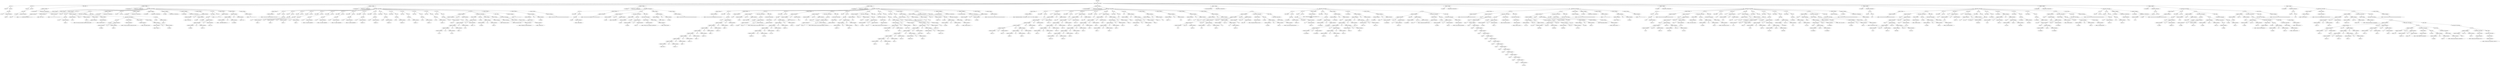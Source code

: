 digraph G{Node0[label="Raiz | Raiz"];
Node1[label="Instrucciones | Instrucciones"];
Node0->Node1;
Node2[label="Var | Var"];
Node1->Node2;
Node3[label="Tipo | Int"];
Node2->Node3;
Node4[label="Dec | Dec"];
Node2->Node4;
Node5[label="Asig | Asig"];
Node4->Node5;
Node6[label="id | var1"];
Node5->Node6;
Node7[label="Expresion | Expresion"];
Node5->Node7;
Node8[label="entero | 1"];
Node7->Node8;
Node9[label="Var | Var"];
Node1->Node9;
Node10[label="Tipo | Int"];
Node9->Node10;
Node11[label="Dec | Dec"];
Node9->Node11;
Node12[label="Asig | Asig"];
Node11->Node12;
Node13[label="id | punteo"];
Node12->Node13;
Node14[label="Expresion | Expresion"];
Node12->Node14;
Node15[label="entero | 0"];
Node14->Node15;
Node16[label="FRun | FRun"];
Node1->Node16;
Node17[label="SLlamada | SLlamada"];
Node16->Node17;
Node18[label="id | InicioArchivo1"];
Node17->Node18;
Node19[label="FParametrosLL | FParametrosLL"];
Node17->Node19;
Node20[label="SMetodo | SMetodo"];
Node1->Node20;
Node21[label="id | InicioArchivo1"];
Node20->Node21;
Node22[label="FParametrosLL | FParametrosLL"];
Node20->Node22;
Node23[label="Instrucciones | Instrucciones"];
Node20->Node23;
Node24[label="FPrintln | FPrintln"];
Node23->Node24;
Node25[label="Expresion | Expresion"];
Node24->Node25;
Node26[label="cadena | \"-----------------CALIFICACION ARCHIVO 1-----------------\""];
Node25->Node26;
Node27[label="FPrintln | FPrintln"];
Node23->Node27;
Node28[label="Expresion | Expresion"];
Node27->Node28;
Node29[label="cadena | \"Valor: 15 pts\""];
Node28->Node29;
Node30[label="FPrintln | FPrintln"];
Node23->Node30;
Node31[label="Expresion | Expresion"];
Node30->Node31;
Node32[label="cadena | \"--------------------------------------------------------\""];
Node31->Node32;
Node33[label="Var | Var"];
Node23->Node33;
Node34[label="Tipo | Int"];
Node33->Node34;
Node35[label="Dec | Dec"];
Node33->Node35;
Node36[label="Asig | Asig"];
Node35->Node36;
Node37[label="id | var1"];
Node36->Node37;
Node38[label="Expresion | Expresion"];
Node36->Node38;
Node39[label="entero | 0"];
Node38->Node39;
Node40[label="CIf | CIf"];
Node23->Node40;
Node41[label="Expresion | Expresion"];
Node40->Node41;
Node42[label="Expresion | Expresion"];
Node41->Node42;
Node43[label="id | var1"];
Node42->Node43;
Node44[label="op_rel | !="];
Node41->Node44;
Node45[label="Expresion | Expresion"];
Node41->Node45;
Node46[label="entero | 0"];
Node45->Node46;
Node47[label="Instrucciones | Instrucciones"];
Node40->Node47;
Node48[label="FPrintln | FPrintln"];
Node47->Node48;
Node49[label="Expresion | Expresion"];
Node48->Node49;
Node50[label="cadena | \"No se toma con prioridad la variable local ante la global\""];
Node49->Node50;
Node51[label="FPrintln | FPrintln"];
Node47->Node51;
Node52[label="Expresion | Expresion"];
Node51->Node52;
Node53[label="cadena | \"Perdiste 8 puntos :c\""];
Node52->Node53;
Node54[label="CElse | CElse"];
Node40->Node54;
Node55[label="Instrucciones | Instrucciones"];
Node54->Node55;
Node56[label="Asig | Asig"];
Node55->Node56;
Node57[label="id | punteo"];
Node56->Node57;
Node58[label="Expresion | Expresion"];
Node56->Node58;
Node59[label="Expresion | Expresion"];
Node58->Node59;
Node60[label="id | punteo"];
Node59->Node60;
Node61[label="op | +"];
Node58->Node61;
Node62[label="Expresion | Expresion"];
Node58->Node62;
Node63[label="entero | 8"];
Node62->Node63;
Node64[label="FPrintln | FPrintln"];
Node55->Node64;
Node65[label="Expresion | Expresion"];
Node64->Node65;
Node66[label="cadena | \"Muy bien, prioridad de variable local correcta\""];
Node65->Node66;
Node67[label="FPrintln | FPrintln"];
Node55->Node67;
Node68[label="Expresion | Expresion"];
Node67->Node68;
Node69[label="cadena | \"Haz sumado 8 puntos\""];
Node68->Node69;
Node70[label="FPrintln | FPrintln"];
Node55->Node70;
Node71[label="Expresion | Expresion"];
Node70->Node71;
Node72[label="Expresion | Expresion"];
Node71->Node72;
Node73[label="cadena | \"Punteo = \""];
Node72->Node73;
Node74[label="op | +"];
Node71->Node74;
Node75[label="Expresion | Expresion"];
Node71->Node75;
Node76[label="id | punteo"];
Node75->Node76;
Node77[label="SLlamada | SLlamada"];
Node23->Node77;
Node78[label="id | Declaracion"];
Node77->Node78;
Node79[label="FParametrosLL | FParametrosLL"];
Node77->Node79;
Node80[label="Var | Var"];
Node23->Node80;
Node81[label="Tipo | Int"];
Node80->Node81;
Node82[label="Dec | Dec"];
Node80->Node82;
Node83[label="Asig | Asig"];
Node82->Node83;
Node84[label="id | amb1"];
Node83->Node84;
Node85[label="Expresion | Expresion"];
Node83->Node85;
Node86[label="entero | 3"];
Node85->Node86;
Node87[label="SLlamada | SLlamada"];
Node23->Node87;
Node88[label="id | Ambitos2"];
Node87->Node88;
Node89[label="FParametrosLL | FParametrosLL"];
Node87->Node89;
Node90[label="SLlamada | SLlamada"];
Node23->Node90;
Node91[label="id | Aritmeticas"];
Node90->Node91;
Node92[label="FParametrosLL | FParametrosLL"];
Node90->Node92;
Node93[label="SLlamada | SLlamada"];
Node23->Node93;
Node94[label="id | Logicas"];
Node93->Node94;
Node95[label="FParametrosLL | FParametrosLL"];
Node93->Node95;
Node96[label="SLlamada | SLlamada"];
Node23->Node96;
Node97[label="id | Relacionales"];
Node96->Node97;
Node98[label="FParametrosLL | FParametrosLL"];
Node96->Node98;
Node99[label="FPrintln | FPrintln"];
Node23->Node99;
Node100[label="Expresion | Expresion"];
Node99->Node100;
Node101[label="Expresion | Expresion"];
Node100->Node101;
Node102[label="cadena | \"Punteo Final: \""];
Node101->Node102;
Node103[label="op | +"];
Node100->Node103;
Node104[label="Expresion | Expresion"];
Node100->Node104;
Node105[label="id | punteo"];
Node104->Node105;
Node106[label="Var | Var"];
Node23->Node106;
Node107[label="Tipo | Double"];
Node106->Node107;
Node108[label="Dec | Dec"];
Node106->Node108;
Node109[label="Asig | Asig"];
Node108->Node109;
Node110[label="id | resultado"];
Node109->Node110;
Node111[label="Expresion | Expresion"];
Node109->Node111;
Node112[label="Expresion | Expresion"];
Node111->Node112;
Node113[label="Expresion | Expresion"];
Node112->Node113;
Node114[label="id | punteo"];
Node113->Node114;
Node115[label="op | *"];
Node112->Node115;
Node116[label="Expresion | Expresion"];
Node112->Node116;
Node117[label="entero | 15"];
Node116->Node117;
Node118[label="op | /"];
Node111->Node118;
Node119[label="Expresion | Expresion"];
Node111->Node119;
Node120[label="entero | 100"];
Node119->Node120;
Node121[label="FPrintln | FPrintln"];
Node23->Node121;
Node122[label="Expresion | Expresion"];
Node121->Node122;
Node123[label="cadena | \"-----------------------------------\""];
Node122->Node123;
Node124[label="FPrintln | FPrintln"];
Node23->Node124;
Node125[label="Expresion | Expresion"];
Node124->Node125;
Node126[label="Expresion | Expresion"];
Node125->Node126;
Node127[label="Expresion | Expresion"];
Node126->Node127;
Node128[label="cadena | \"|   RESULTADO ARCHIVO 1 = \""];
Node127->Node128;
Node129[label="op | +"];
Node126->Node129;
Node130[label="Expresion | Expresion"];
Node126->Node130;
Node131[label="id | resultado"];
Node130->Node131;
Node132[label="op | +"];
Node125->Node132;
Node133[label="Expresion | Expresion"];
Node125->Node133;
Node134[label="cadena | \" pts  |\""];
Node133->Node134;
Node135[label="FPrintln | FPrintln"];
Node23->Node135;
Node136[label="Expresion | Expresion"];
Node135->Node136;
Node137[label="cadena | \"-----------------------------------\""];
Node136->Node137;
Node138[label="SMetodo | SMetodo"];
Node1->Node138;
Node139[label="id | Declaracion"];
Node138->Node139;
Node140[label="FParametrosLL | FParametrosLL"];
Node138->Node140;
Node141[label="Instrucciones | Instrucciones"];
Node138->Node141;
Node142[label="FPrintln | FPrintln"];
Node141->Node142;
Node143[label="Expresion | Expresion"];
Node142->Node143;
Node144[label="cadena | \"========= Metodo Declaracion =========\""];
Node143->Node144;
Node145[label="Var | Var"];
Node141->Node145;
Node146[label="Tipo | Int"];
Node145->Node146;
Node147[label="Dec | Dec"];
Node145->Node147;
Node148[label="Asig | Asig"];
Node147->Node148;
Node149[label="id | n1"];
Node148->Node149;
Node150[label="Expresion | Expresion"];
Node148->Node150;
Node151[label="entero | 1"];
Node150->Node151;
Node152[label="Var | Var"];
Node141->Node152;
Node153[label="Tipo | Int"];
Node152->Node153;
Node154[label="Dec | Dec"];
Node152->Node154;
Node155[label="Asig | Asig"];
Node154->Node155;
Node156[label="id | n2"];
Node155->Node156;
Node157[label="Expresion | Expresion"];
Node155->Node157;
Node158[label="entero | 1"];
Node157->Node158;
Node159[label="Var | Var"];
Node141->Node159;
Node160[label="Tipo | Int"];
Node159->Node160;
Node161[label="Dec | Dec"];
Node159->Node161;
Node162[label="Asig | Asig"];
Node161->Node162;
Node163[label="id | n3"];
Node162->Node163;
Node164[label="Expresion | Expresion"];
Node162->Node164;
Node165[label="entero | 1"];
Node164->Node165;
Node166[label="Var | Var"];
Node141->Node166;
Node167[label="Tipo | Int"];
Node166->Node167;
Node168[label="Dec | Dec"];
Node166->Node168;
Node169[label="Asig | Asig"];
Node168->Node169;
Node170[label="id | n4"];
Node169->Node170;
Node171[label="Expresion | Expresion"];
Node169->Node171;
Node172[label="entero | 1"];
Node171->Node172;
Node173[label="Var | Var"];
Node141->Node173;
Node174[label="Tipo | String"];
Node173->Node174;
Node175[label="Dec | Dec"];
Node173->Node175;
Node176[label="Asig | Asig"];
Node175->Node176;
Node177[label="id | str1"];
Node176->Node177;
Node178[label="Expresion | Expresion"];
Node176->Node178;
Node179[label="cadena | \"Voy a ganar Compiladores\""];
Node178->Node179;
Node180[label="Var | Var"];
Node141->Node180;
Node181[label="Tipo | String"];
Node180->Node181;
Node182[label="Dec | Dec"];
Node180->Node182;
Node183[label="Asig | Asig"];
Node182->Node183;
Node184[label="id | str2"];
Node183->Node184;
Node185[label="Expresion | Expresion"];
Node183->Node185;
Node186[label="cadena | \"Voy a ganar Compiladores\""];
Node185->Node186;
Node187[label="Var | Var"];
Node141->Node187;
Node188[label="Tipo | String"];
Node187->Node188;
Node189[label="Dec | Dec"];
Node187->Node189;
Node190[label="Asig | Asig"];
Node189->Node190;
Node191[label="id | str3"];
Node190->Node191;
Node192[label="Expresion | Expresion"];
Node190->Node192;
Node193[label="cadena | \"Voy a ganar Compiladores\""];
Node192->Node193;
Node194[label="Var | Var"];
Node141->Node194;
Node195[label="Tipo | String"];
Node194->Node195;
Node196[label="Dec | Dec"];
Node194->Node196;
Node197[label="Asig | Asig"];
Node196->Node197;
Node198[label="id | str4"];
Node197->Node198;
Node199[label="Expresion | Expresion"];
Node197->Node199;
Node200[label="cadena | \"Voy a ganar Compiladores\""];
Node199->Node200;
Node201[label="Var | Var"];
Node141->Node201;
Node202[label="Tipo | Double"];
Node201->Node202;
Node203[label="Dec | Dec"];
Node201->Node203;
Node204[label="Asig | Asig"];
Node203->Node204;
Node205[label="id | db1"];
Node204->Node205;
Node206[label="Expresion | Expresion"];
Node204->Node206;
Node207[label="decimal | 0.0"];
Node206->Node207;
Node208[label="Var | Var"];
Node141->Node208;
Node209[label="Tipo | Double"];
Node208->Node209;
Node210[label="Dec | Dec"];
Node208->Node210;
Node211[label="Asig | Asig"];
Node210->Node211;
Node212[label="id | db2"];
Node211->Node212;
Node213[label="Expresion | Expresion"];
Node211->Node213;
Node214[label="decimal | 0.0"];
Node213->Node214;
Node215[label="Var | Var"];
Node141->Node215;
Node216[label="Tipo | Double"];
Node215->Node216;
Node217[label="Dec | Dec"];
Node215->Node217;
Node218[label="Asig | Asig"];
Node217->Node218;
Node219[label="id | db3"];
Node218->Node219;
Node220[label="Expresion | Expresion"];
Node218->Node220;
Node221[label="decimal | 0.0"];
Node220->Node221;
Node222[label="Var | Var"];
Node141->Node222;
Node223[label="Tipo | Double"];
Node222->Node223;
Node224[label="Dec | Dec"];
Node222->Node224;
Node225[label="Asig | Asig"];
Node224->Node225;
Node226[label="id | db4"];
Node225->Node226;
Node227[label="Expresion | Expresion"];
Node225->Node227;
Node228[label="decimal | 0.0"];
Node227->Node228;
Node229[label="Var | Var"];
Node141->Node229;
Node230[label="Tipo | Char"];
Node229->Node230;
Node231[label="Dec | Dec"];
Node229->Node231;
Node232[label="Asig | Asig"];
Node231->Node232;
Node233[label="id | chr1"];
Node232->Node233;
Node234[label="Expresion | Expresion"];
Node232->Node234;
Node235[label="caracter | 's'"];
Node234->Node235;
Node236[label="Var | Var"];
Node141->Node236;
Node237[label="Tipo | Char"];
Node236->Node237;
Node238[label="Dec | Dec"];
Node236->Node238;
Node239[label="Asig | Asig"];
Node238->Node239;
Node240[label="id | chr2"];
Node239->Node240;
Node241[label="Expresion | Expresion"];
Node239->Node241;
Node242[label="caracter | 's'"];
Node241->Node242;
Node243[label="Var | Var"];
Node141->Node243;
Node244[label="Tipo | Char"];
Node243->Node244;
Node245[label="Dec | Dec"];
Node243->Node245;
Node246[label="Asig | Asig"];
Node245->Node246;
Node247[label="id | chr3"];
Node246->Node247;
Node248[label="Expresion | Expresion"];
Node246->Node248;
Node249[label="caracter | 's'"];
Node248->Node249;
Node250[label="Var | Var"];
Node141->Node250;
Node251[label="Tipo | Char"];
Node250->Node251;
Node252[label="Dec | Dec"];
Node250->Node252;
Node253[label="Asig | Asig"];
Node252->Node253;
Node254[label="id | chr4"];
Node253->Node254;
Node255[label="Expresion | Expresion"];
Node253->Node255;
Node256[label="caracter | 's'"];
Node255->Node256;
Node257[label="CIf | CIf"];
Node141->Node257;
Node258[label="Expresion | Expresion"];
Node257->Node258;
Node259[label="Expresion | Expresion"];
Node258->Node259;
Node260[label="id | db1"];
Node259->Node260;
Node261[label="op_rel | =="];
Node258->Node261;
Node262[label="Expresion | Expresion"];
Node258->Node262;
Node263[label="id | db4"];
Node262->Node263;
Node264[label="Instrucciones | Instrucciones"];
Node257->Node264;
Node265[label="FPrintln | FPrintln"];
Node264->Node265;
Node266[label="Expresion | Expresion"];
Node265->Node266;
Node267[label="Expresion | Expresion"];
Node266->Node267;
Node268[label="Expresion | Expresion"];
Node267->Node268;
Node269[label="Expresion | Expresion"];
Node268->Node269;
Node270[label="Expresion | Expresion"];
Node269->Node270;
Node271[label="id | str1"];
Node270->Node271;
Node272[label="op | +"];
Node269->Node272;
Node273[label="Expresion | Expresion"];
Node269->Node273;
Node274[label="id | chr2"];
Node273->Node274;
Node275[label="op | +"];
Node268->Node275;
Node276[label="Expresion | Expresion"];
Node268->Node276;
Node277[label="cadena | \" \""];
Node276->Node277;
Node278[label="op | +"];
Node267->Node278;
Node279[label="Expresion | Expresion"];
Node267->Node279;
Node280[label="id | n3"];
Node279->Node280;
Node281[label="op | +"];
Node266->Node281;
Node282[label="Expresion | Expresion"];
Node266->Node282;
Node283[label="cadena | \" :D\""];
Node282->Node283;
Node284[label="Asig | Asig"];
Node264->Node284;
Node285[label="id | punteo"];
Node284->Node285;
Node286[label="Expresion | Expresion"];
Node284->Node286;
Node287[label="Expresion | Expresion"];
Node286->Node287;
Node288[label="id | punteo"];
Node287->Node288;
Node289[label="op | +"];
Node286->Node289;
Node290[label="Expresion | Expresion"];
Node286->Node290;
Node291[label="entero | 6"];
Node290->Node291;
Node292[label="FPrintln | FPrintln"];
Node264->Node292;
Node293[label="Expresion | Expresion"];
Node292->Node293;
Node294[label="cadena | \"Declaración correcta\""];
Node293->Node294;
Node295[label="FPrintln | FPrintln"];
Node264->Node295;
Node296[label="Expresion | Expresion"];
Node295->Node296;
Node297[label="cadena | \"Haz sumado 6 puntos\""];
Node296->Node297;
Node298[label="CElse | CElse"];
Node257->Node298;
Node299[label="Instrucciones | Instrucciones"];
Node298->Node299;
Node300[label="FPrintln | FPrintln"];
Node299->Node300;
Node301[label="Expresion | Expresion"];
Node300->Node301;
Node302[label="cadena | \"Problemas en el metodo declaracion :(\""];
Node301->Node302;
Node303[label="FPrintln | FPrintln"];
Node299->Node303;
Node304[label="Expresion | Expresion"];
Node303->Node304;
Node305[label="cadena | \"Perdiste 6 pts :(\""];
Node304->Node305;
Node306[label="FPrintln | FPrintln"];
Node141->Node306;
Node307[label="Expresion | Expresion"];
Node306->Node307;
Node308[label="cadena | \"--------------------------------------\""];
Node307->Node308;
Node309[label="FPrintln | FPrintln"];
Node141->Node309;
Node310[label="Expresion | Expresion"];
Node309->Node310;
Node311[label="Expresion | Expresion"];
Node310->Node311;
Node312[label="cadena | \"Punteo = \""];
Node311->Node312;
Node313[label="op | +"];
Node310->Node313;
Node314[label="Expresion | Expresion"];
Node310->Node314;
Node315[label="id | punteo"];
Node314->Node315;
Node316[label="FPrintln | FPrintln"];
Node141->Node316;
Node317[label="Expresion | Expresion"];
Node316->Node317;
Node318[label="cadena | \"======================================\""];
Node317->Node318;
Node319[label="SMetodo | SMetodo"];
Node1->Node319;
Node320[label="id | Ambitos2"];
Node319->Node320;
Node321[label="FParametrosLL | FParametrosLL"];
Node319->Node321;
Node322[label="Instrucciones | Instrucciones"];
Node319->Node322;
Node323[label="Var | Var"];
Node322->Node323;
Node324[label="Tipo | String"];
Node323->Node324;
Node325[label="Dec | Dec"];
Node323->Node325;
Node326[label="Asig | Asig"];
Node325->Node326;
Node327[label="id | amb1"];
Node326->Node327;
Node328[label="Expresion | Expresion"];
Node326->Node328;
Node329[label="cadena | \"Desde ambito2\""];
Node328->Node329;
Node330[label="FPrintln | FPrintln"];
Node322->Node330;
Node331[label="Expresion | Expresion"];
Node330->Node331;
Node332[label="cadena | \"==============Ambitos 2===============\""];
Node331->Node332;
Node333[label="CIf | CIf"];
Node322->Node333;
Node334[label="Expresion | Expresion"];
Node333->Node334;
Node335[label="Expresion | Expresion"];
Node334->Node335;
Node336[label="id | amb1"];
Node335->Node336;
Node337[label="op_rel | =="];
Node334->Node337;
Node338[label="Expresion | Expresion"];
Node334->Node338;
Node339[label="cadena | \"Desde ambito2\""];
Node338->Node339;
Node340[label="Instrucciones | Instrucciones"];
Node333->Node340;
Node341[label="FPrintln | FPrintln"];
Node340->Node341;
Node342[label="Expresion | Expresion"];
Node341->Node342;
Node343[label="id | amb1"];
Node342->Node343;
Node344[label="Asig | Asig"];
Node340->Node344;
Node345[label="id | punteo"];
Node344->Node345;
Node346[label="Expresion | Expresion"];
Node344->Node346;
Node347[label="Expresion | Expresion"];
Node346->Node347;
Node348[label="id | punteo"];
Node347->Node348;
Node349[label="op | +"];
Node346->Node349;
Node350[label="Expresion | Expresion"];
Node346->Node350;
Node351[label="entero | 8"];
Node350->Node351;
Node352[label="CElse | CElse"];
Node333->Node352;
Node353[label="Instrucciones | Instrucciones"];
Node352->Node353;
Node354[label="FPrintln | FPrintln"];
Node353->Node354;
Node355[label="Expresion | Expresion"];
Node354->Node355;
Node356[label="cadena | \"Tienes un error al manejar la variable amb1 :(\""];
Node355->Node356;
Node357[label="FPrintln | FPrintln"];
Node353->Node357;
Node358[label="Expresion | Expresion"];
Node357->Node358;
Node359[label="cadena | \"Perdiste 8 puntos\""];
Node358->Node359;
Node360[label="FPrintln | FPrintln"];
Node322->Node360;
Node361[label="Expresion | Expresion"];
Node360->Node361;
Node362[label="Expresion | Expresion"];
Node361->Node362;
Node363[label="cadena | \"Punteo = \""];
Node362->Node363;
Node364[label="op | +"];
Node361->Node364;
Node365[label="Expresion | Expresion"];
Node361->Node365;
Node366[label="id | punteo"];
Node365->Node366;
Node367[label="FPrintln | FPrintln"];
Node322->Node367;
Node368[label="Expresion | Expresion"];
Node367->Node368;
Node369[label="cadena | \"======================================\""];
Node368->Node369;
Node370[label="SMetodo | SMetodo"];
Node1->Node370;
Node371[label="id | Aritmeticas"];
Node370->Node371;
Node372[label="FParametrosLL | FParametrosLL"];
Node370->Node372;
Node373[label="Instrucciones | Instrucciones"];
Node370->Node373;
Node374[label="FPrintln | FPrintln"];
Node373->Node374;
Node375[label="Expresion | Expresion"];
Node374->Node375;
Node376[label="cadena | \"==============Aritmeticas=============\""];
Node375->Node376;
Node377[label="Var | Var"];
Node373->Node377;
Node378[label="Tipo | String"];
Node377->Node378;
Node379[label="Dec | Dec"];
Node377->Node379;
Node380[label="Asig | Asig"];
Node379->Node380;
Node381[label="id | art1"];
Node380->Node381;
Node382[label="Expresion | Expresion"];
Node380->Node382;
Node383[label="Expresion | Expresion"];
Node382->Node383;
Node384[label="Expresion | Expresion"];
Node383->Node384;
Node385[label="Expresion | Expresion"];
Node384->Node385;
Node386[label="Expresion | Expresion"];
Node385->Node386;
Node387[label="Expresion | Expresion"];
Node386->Node387;
Node388[label="Expresion | Expresion"];
Node387->Node388;
Node389[label="Expresion | Expresion"];
Node388->Node389;
Node390[label="Expresion | Expresion"];
Node389->Node390;
Node391[label="Expresion | Expresion"];
Node390->Node391;
Node392[label="cadena | \"Hola \""];
Node391->Node392;
Node393[label="op | +"];
Node390->Node393;
Node394[label="Expresion | Expresion"];
Node390->Node394;
Node395[label="caracter | 'C'"];
Node394->Node395;
Node396[label="op | +"];
Node389->Node396;
Node397[label="Expresion | Expresion"];
Node389->Node397;
Node398[label="cadena | \"\""];
Node397->Node398;
Node399[label="op | +"];
Node388->Node399;
Node400[label="Expresion | Expresion"];
Node388->Node400;
Node401[label="caracter | 'O'"];
Node400->Node401;
Node402[label="op | +"];
Node387->Node402;
Node403[label="Expresion | Expresion"];
Node387->Node403;
Node404[label="cadena | \"\""];
Node403->Node404;
Node405[label="op | +"];
Node386->Node405;
Node406[label="Expresion | Expresion"];
Node386->Node406;
Node407[label="caracter | 'M'"];
Node406->Node407;
Node408[label="op | +"];
Node385->Node408;
Node409[label="Expresion | Expresion"];
Node385->Node409;
Node410[label="cadena | \"\""];
Node409->Node410;
Node411[label="op | +"];
Node384->Node411;
Node412[label="Expresion | Expresion"];
Node384->Node412;
Node413[label="caracter | 'P'"];
Node412->Node413;
Node414[label="op | +"];
Node383->Node414;
Node415[label="Expresion | Expresion"];
Node383->Node415;
Node416[label="cadena | \"\""];
Node415->Node416;
Node417[label="op | +"];
Node382->Node417;
Node418[label="Expresion | Expresion"];
Node382->Node418;
Node419[label="caracter | 'I'"];
Node418->Node419;
Node420[label="FPrintln | FPrintln"];
Node373->Node420;
Node421[label="Expresion | Expresion"];
Node420->Node421;
Node422[label="id | art1"];
Node421->Node422;
Node423[label="CIf | CIf"];
Node373->Node423;
Node424[label="Expresion | Expresion"];
Node423->Node424;
Node425[label="Expresion | Expresion"];
Node424->Node425;
Node426[label="id | art1"];
Node425->Node426;
Node427[label="op_rel | =="];
Node424->Node427;
Node428[label="Expresion | Expresion"];
Node424->Node428;
Node429[label="cadena | \"Hola COMPI\""];
Node428->Node429;
Node430[label="Instrucciones | Instrucciones"];
Node423->Node430;
Node431[label="Asig | Asig"];
Node430->Node431;
Node432[label="id | punteo"];
Node431->Node432;
Node433[label="Expresion | Expresion"];
Node431->Node433;
Node434[label="Expresion | Expresion"];
Node433->Node434;
Node435[label="id | punteo"];
Node434->Node435;
Node436[label="op | +"];
Node433->Node436;
Node437[label="Expresion | Expresion"];
Node433->Node437;
Node438[label="entero | 6"];
Node437->Node438;
Node439[label="CElse | CElse"];
Node423->Node439;
Node440[label="Instrucciones | Instrucciones"];
Node439->Node440;
Node441[label="FPrintln | FPrintln"];
Node440->Node441;
Node442[label="Expresion | Expresion"];
Node441->Node442;
Node443[label="cadena | \"Perdiste 6 puntos en suma de cadena y caracter :c\""];
Node442->Node443;
Node444[label="Var | Var"];
Node373->Node444;
Node445[label="Tipo | Double"];
Node444->Node445;
Node446[label="Dec | Dec"];
Node444->Node446;
Node447[label="Asig | Asig"];
Node446->Node447;
Node448[label="id | n1"];
Node447->Node448;
Node449[label="Expresion | Expresion"];
Node447->Node449;
Node450[label="Expresion | Expresion"];
Node449->Node450;
Node451[label="Expresion | Expresion"];
Node450->Node451;
Node452[label="Expresion | Expresion"];
Node451->Node452;
Node453[label="Expresion | Expresion"];
Node452->Node453;
Node454[label="Expresion | Expresion"];
Node453->Node454;
Node455[label="decimal | 0.0"];
Node454->Node455;
Node456[label="op | +"];
Node453->Node456;
Node457[label="Expresion | Expresion"];
Node453->Node457;
Node458[label="true | true"];
Node457->Node458;
Node459[label="op | +"];
Node452->Node459;
Node460[label="Expresion | Expresion"];
Node452->Node460;
Node461[label="true | true"];
Node460->Node461;
Node462[label="op | +"];
Node451->Node462;
Node463[label="Expresion | Expresion"];
Node451->Node463;
Node464[label="entero | 1"];
Node463->Node464;
Node465[label="op | +"];
Node450->Node465;
Node466[label="Expresion | Expresion"];
Node450->Node466;
Node467[label="decimal | 0.1"];
Node466->Node467;
Node468[label="op | +"];
Node449->Node468;
Node469[label="Expresion | Expresion"];
Node449->Node469;
Node470[label="caracter | '1'"];
Node469->Node470;
Node471[label="FPrintln | FPrintln"];
Node373->Node471;
Node472[label="Expresion | Expresion"];
Node471->Node472;
Node473[label="Expresion | Expresion"];
Node472->Node473;
Node474[label="cadena | \"El valor de  n1 = \""];
Node473->Node474;
Node475[label="op | +"];
Node472->Node475;
Node476[label="Expresion | Expresion"];
Node472->Node476;
Node477[label="id | n1"];
Node476->Node477;
Node478[label="CIf | CIf"];
Node373->Node478;
Node479[label="Expresion | Expresion"];
Node478->Node479;
Node480[label="Expresion | Expresion"];
Node479->Node480;
Node481[label="id | n1"];
Node480->Node481;
Node482[label="op_rel | =="];
Node479->Node482;
Node483[label="Expresion | Expresion"];
Node479->Node483;
Node484[label="decimal | 52.1"];
Node483->Node484;
Node485[label="Instrucciones | Instrucciones"];
Node478->Node485;
Node486[label="Asig | Asig"];
Node485->Node486;
Node487[label="id | punteo"];
Node486->Node487;
Node488[label="Expresion | Expresion"];
Node486->Node488;
Node489[label="Expresion | Expresion"];
Node488->Node489;
Node490[label="id | punteo"];
Node489->Node490;
Node491[label="op | +"];
Node488->Node491;
Node492[label="Expresion | Expresion"];
Node488->Node492;
Node493[label="entero | 6"];
Node492->Node493;
Node494[label="CElse | CElse"];
Node478->Node494;
Node495[label="Instrucciones | Instrucciones"];
Node494->Node495;
Node496[label="FPrintln | FPrintln"];
Node495->Node496;
Node497[label="Expresion | Expresion"];
Node496->Node497;
Node498[label="cadena | \"Perdiste 6 puntos en suma de enteros booleanos y caracteres :c\""];
Node497->Node498;
Node499[label="Var | Var"];
Node373->Node499;
Node500[label="Tipo | Int"];
Node499->Node500;
Node501[label="Dec | Dec"];
Node499->Node501;
Node502[label="Asig | Asig"];
Node501->Node502;
Node503[label="id | n2"];
Node502->Node503;
Node504[label="Expresion | Expresion"];
Node502->Node504;
Node505[label="Expresion | Expresion"];
Node504->Node505;
Node506[label="Expresion | Expresion"];
Node505->Node506;
Node507[label="caracter | '2'"];
Node506->Node507;
Node508[label="op | -"];
Node505->Node508;
Node509[label="Expresion | Expresion"];
Node505->Node509;
Node510[label="entero | 1"];
Node509->Node510;
Node511[label="op | -"];
Node504->Node511;
Node512[label="Expresion | Expresion"];
Node504->Node512;
Node513[label="caracter | '1'"];
Node512->Node513;
Node514[label="CIf | CIf"];
Node373->Node514;
Node515[label="Expresion | Expresion"];
Node514->Node515;
Node516[label="Expresion | Expresion"];
Node515->Node516;
Node517[label="id | n2"];
Node516->Node517;
Node518[label="op_rel | =="];
Node515->Node518;
Node519[label="Expresion | Expresion"];
Node515->Node519;
Node520[label="entero | 0"];
Node519->Node520;
Node521[label="Instrucciones | Instrucciones"];
Node514->Node521;
Node522[label="Asig | Asig"];
Node521->Node522;
Node523[label="id | punteo"];
Node522->Node523;
Node524[label="Expresion | Expresion"];
Node522->Node524;
Node525[label="Expresion | Expresion"];
Node524->Node525;
Node526[label="id | punteo"];
Node525->Node526;
Node527[label="op | +"];
Node524->Node527;
Node528[label="Expresion | Expresion"];
Node524->Node528;
Node529[label="entero | 5"];
Node528->Node529;
Node530[label="CElse | CElse"];
Node514->Node530;
Node531[label="Instrucciones | Instrucciones"];
Node530->Node531;
Node532[label="FPrintln | FPrintln"];
Node531->Node532;
Node533[label="Expresion | Expresion"];
Node532->Node533;
Node534[label="cadena | \"Perdiste 5 puntos en la resta de caracteres :c\""];
Node533->Node534;
Node535[label="Var | Var"];
Node373->Node535;
Node536[label="Tipo | Double"];
Node535->Node536;
Node537[label="Dec | Dec"];
Node535->Node537;
Node538[label="Asig | Asig"];
Node537->Node538;
Node539[label="id | n4"];
Node538->Node539;
Node540[label="Expresion | Expresion"];
Node538->Node540;
Node541[label="Expresion | Expresion"];
Node540->Node541;
Node542[label="Expresion | Expresion"];
Node541->Node542;
Node543[label="Expresion | Expresion"];
Node542->Node543;
Node544[label="entero | 5750"];
Node543->Node544;
Node545[label="op | *"];
Node542->Node545;
Node546[label="Expresion | Expresion"];
Node542->Node546;
Node547[label="entero | 2"];
Node546->Node547;
Node548[label="op | -"];
Node541->Node548;
Node549[label="Expresion | Expresion"];
Node541->Node549;
Node550[label="entero | 11800"];
Node549->Node550;
Node551[label="op | +"];
Node540->Node551;
Node552[label="Expresion | Expresion"];
Node540->Node552;
Node553[label="decimal | 1.0"];
Node552->Node553;
Node554[label="Var | Var"];
Node373->Node554;
Node555[label="Tipo | Double"];
Node554->Node555;
Node556[label="Dec | Dec"];
Node554->Node556;
Node557[label="Asig | Asig"];
Node556->Node557;
Node558[label="id | n3"];
Node557->Node558;
Node559[label="Expresion | Expresion"];
Node557->Node559;
Node560[label="Expresion | Expresion"];
Node559->Node560;
Node561[label="Expresion | Expresion"];
Node560->Node561;
Node562[label="Expresion | Expresion"];
Node561->Node562;
Node563[label="Expresion | Expresion"];
Node562->Node563;
Node564[label="Expresion | Expresion"];
Node563->Node564;
Node565[label="Expresion | Expresion"];
Node564->Node565;
Node566[label="Expresion | Expresion"];
Node565->Node566;
Node567[label="Expresion | Expresion"];
Node566->Node567;
Node568[label="entero | 3"];
Node567->Node568;
Node569[label="op | *"];
Node566->Node569;
Node570[label="Expresion | Expresion"];
Node566->Node570;
Node571[label="entero | 3"];
Node570->Node571;
Node572[label="op | +"];
Node565->Node572;
Node573[label="Expresion | Expresion"];
Node565->Node573;
Node574[label="entero | 4"];
Node573->Node574;
Node575[label="op | -"];
Node564->Node575;
Node576[label="Expresion | Expresion"];
Node564->Node576;
Node577[label="entero | 80"];
Node576->Node577;
Node578[label="op | +"];
Node563->Node578;
Node579[label="Expresion | Expresion"];
Node563->Node579;
Node580[label="Expresion | Expresion"];
Node579->Node580;
Node581[label="decimal | 40.00"];
Node580->Node581;
Node582[label="op | *"];
Node579->Node582;
Node583[label="Expresion | Expresion"];
Node579->Node583;
Node584[label="entero | 2"];
Node583->Node584;
Node585[label="op | +"];
Node562->Node585;
Node586[label="Expresion | Expresion"];
Node562->Node586;
Node587[label="decimal | 358.50"];
Node586->Node587;
Node588[label="op | -"];
Node561->Node588;
Node589[label="Expresion | Expresion"];
Node561->Node589;
Node590[label="Expresion | Expresion"];
Node589->Node590;
Node591[label="entero | 29"];
Node590->Node591;
Node592[label="op | /"];
Node589->Node592;
Node593[label="Expresion | Expresion"];
Node589->Node593;
Node594[label="decimal | 14.50"];
Node593->Node594;
Node595[label="op | -"];
Node560->Node595;
Node596[label="Expresion | Expresion"];
Node560->Node596;
Node597[label="decimal | 0.50"];
Node596->Node597;
Node598[label="op | +"];
Node559->Node598;
Node599[label="Expresion | Expresion"];
Node559->Node599;
Node600[label="id | n4"];
Node599->Node600;
Node601[label="FPrintln | FPrintln"];
Node373->Node601;
Node602[label="Expresion | Expresion"];
Node601->Node602;
Node603[label="Expresion | Expresion"];
Node602->Node603;
Node604[label="cadena | \"El valor de n3 = \""];
Node603->Node604;
Node605[label="op | +"];
Node602->Node605;
Node606[label="Expresion | Expresion"];
Node602->Node606;
Node607[label="id | n3"];
Node606->Node607;
Node608[label="CIf | CIf"];
Node373->Node608;
Node609[label="Expresion | Expresion"];
Node608->Node609;
Node610[label="Expresion | Expresion"];
Node609->Node610;
Node611[label="id | n3"];
Node610->Node611;
Node612[label="op_rel | =="];
Node609->Node612;
Node613[label="Expresion | Expresion"];
Node609->Node613;
Node614[label="decimal | 70.0"];
Node613->Node614;
Node615[label="Instrucciones | Instrucciones"];
Node608->Node615;
Node616[label="Asig | Asig"];
Node615->Node616;
Node617[label="id | punteo"];
Node616->Node617;
Node618[label="Expresion | Expresion"];
Node616->Node618;
Node619[label="Expresion | Expresion"];
Node618->Node619;
Node620[label="id | punteo"];
Node619->Node620;
Node621[label="op | +"];
Node618->Node621;
Node622[label="Expresion | Expresion"];
Node618->Node622;
Node623[label="entero | 6"];
Node622->Node623;
Node624[label="CElse | CElse"];
Node608->Node624;
Node625[label="Instrucciones | Instrucciones"];
Node624->Node625;
Node626[label="FPrintln | FPrintln"];
Node625->Node626;
Node627[label="Expresion | Expresion"];
Node626->Node627;
Node628[label="cadena | \"Perdiste 6 puntos :c \""];
Node627->Node628;
Node629[label="SLlamada | SLlamada"];
Node373->Node629;
Node630[label="id | operacionesBasicas"];
Node629->Node630;
Node631[label="FParametrosLL | FParametrosLL"];
Node629->Node631;
Node632[label="SLlamada | SLlamada"];
Node373->Node632;
Node633[label="id | operacionesAvanzadas"];
Node632->Node633;
Node634[label="FParametrosLL | FParametrosLL"];
Node632->Node634;
Node635[label="FPrintln | FPrintln"];
Node373->Node635;
Node636[label="Expresion | Expresion"];
Node635->Node636;
Node637[label="Expresion | Expresion"];
Node636->Node637;
Node638[label="cadena | \"Punteo = \""];
Node637->Node638;
Node639[label="op | +"];
Node636->Node639;
Node640[label="Expresion | Expresion"];
Node636->Node640;
Node641[label="id | punteo"];
Node640->Node641;
Node642[label="FPrintln | FPrintln"];
Node373->Node642;
Node643[label="Expresion | Expresion"];
Node642->Node643;
Node644[label="cadena | \"======================================\""];
Node643->Node644;
Node645[label="SMetodo | SMetodo"];
Node1->Node645;
Node646[label="id | operacionesBasicas"];
Node645->Node646;
Node647[label="FParametrosLL | FParametrosLL"];
Node645->Node647;
Node648[label="Instrucciones | Instrucciones"];
Node645->Node648;
Node649[label="FPrintln | FPrintln"];
Node648->Node649;
Node650[label="Expresion | Expresion"];
Node649->Node650;
Node651[label="cadena | \"Operaciones Aritmeticas 1: valor esperado:   a)62   b)0   c)-19   d)256   resultados>\""];
Node650->Node651;
Node652[label="Var | Var"];
Node648->Node652;
Node653[label="Tipo | Double"];
Node652->Node653;
Node654[label="Dec | Dec"];
Node652->Node654;
Node655[label="id | a"];
Node654->Node655;
Node656[label="Asig | Asig"];
Node648->Node656;
Node657[label="id | a"];
Node656->Node657;
Node658[label="Expresion | Expresion"];
Node656->Node658;
Node659[label="Expresion | Expresion"];
Node658->Node659;
Node660[label="Expresion | Expresion"];
Node659->Node660;
Node661[label="Expresion | Expresion"];
Node660->Node661;
Node662[label="Expresion | Expresion"];
Node661->Node662;
Node663[label="Expresion | Expresion"];
Node662->Node663;
Node664[label="Expresion | Expresion"];
Node663->Node664;
Node665[label="entero | 20"];
Node664->Node665;
Node666[label="op | -"];
Node663->Node666;
Node667[label="Expresion | Expresion"];
Node663->Node667;
Node668[label="entero | 10"];
Node667->Node668;
Node669[label="op | +"];
Node662->Node669;
Node670[label="Expresion | Expresion"];
Node662->Node670;
Node671[label="Expresion | Expresion"];
Node670->Node671;
Node672[label="Expresion | Expresion"];
Node671->Node672;
Node673[label="entero | 8"];
Node672->Node673;
Node674[label="op | /"];
Node671->Node674;
Node675[label="Expresion | Expresion"];
Node671->Node675;
Node676[label="entero | 2"];
Node675->Node676;
Node677[label="op | *"];
Node670->Node677;
Node678[label="Expresion | Expresion"];
Node670->Node678;
Node679[label="entero | 3"];
Node678->Node679;
Node680[label="op | +"];
Node661->Node680;
Node681[label="Expresion | Expresion"];
Node661->Node681;
Node682[label="entero | 10"];
Node681->Node682;
Node683[label="op | -"];
Node660->Node683;
Node684[label="Expresion | Expresion"];
Node660->Node684;
Node685[label="entero | 10"];
Node684->Node685;
Node686[label="op | -"];
Node659->Node686;
Node687[label="Expresion | Expresion"];
Node659->Node687;
Node688[label="entero | 10"];
Node687->Node688;
Node689[label="op | +"];
Node658->Node689;
Node690[label="Expresion | Expresion"];
Node658->Node690;
Node691[label="entero | 50"];
Node690->Node691;
Node692[label="Var | Var"];
Node648->Node692;
Node693[label="Tipo | Double"];
Node692->Node693;
Node694[label="Dec | Dec"];
Node692->Node694;
Node695[label="id | b"];
Node694->Node695;
Node696[label="Asig | Asig"];
Node648->Node696;
Node697[label="id | b"];
Node696->Node697;
Node698[label="Expresion | Expresion"];
Node696->Node698;
Node699[label="Expresion | Expresion"];
Node698->Node699;
Node700[label="Expresion | Expresion"];
Node699->Node700;
Node701[label="Expresion | Expresion"];
Node700->Node701;
Node702[label="Expresion | Expresion"];
Node701->Node702;
Node703[label="Expresion | Expresion"];
Node702->Node703;
Node704[label="Expresion | Expresion"];
Node703->Node704;
Node705[label="entero | 50"];
Node704->Node705;
Node706[label="op | /"];
Node703->Node706;
Node707[label="Expresion | Expresion"];
Node703->Node707;
Node708[label="entero | 50"];
Node707->Node708;
Node709[label="op | *"];
Node702->Node709;
Node710[label="Expresion | Expresion"];
Node702->Node710;
Node711[label="entero | 50"];
Node710->Node711;
Node712[label="op | +"];
Node701->Node712;
Node713[label="Expresion | Expresion"];
Node701->Node713;
Node714[label="entero | 50"];
Node713->Node714;
Node715[label="op | -"];
Node700->Node715;
Node716[label="Expresion | Expresion"];
Node700->Node716;
Node717[label="entero | 100"];
Node716->Node717;
Node718[label="op | +"];
Node699->Node718;
Node719[label="Expresion | Expresion"];
Node699->Node719;
Node720[label="entero | 100"];
Node719->Node720;
Node721[label="op | -"];
Node698->Node721;
Node722[label="Expresion | Expresion"];
Node698->Node722;
Node723[label="entero | 100"];
Node722->Node723;
Node724[label="Var | Var"];
Node648->Node724;
Node725[label="Tipo | Double"];
Node724->Node725;
Node726[label="Dec | Dec"];
Node724->Node726;
Node727[label="id | c"];
Node726->Node727;
Node728[label="Asig | Asig"];
Node648->Node728;
Node729[label="id | c"];
Node728->Node729;
Node730[label="Expresion | Expresion"];
Node728->Node730;
Node731[label="Expresion | Expresion"];
Node730->Node731;
Node732[label="Expresion | Expresion"];
Node731->Node732;
Node733[label="Expresion | Expresion"];
Node732->Node733;
Node734[label="Expresion | Expresion"];
Node733->Node734;
Node735[label="Expresion | Expresion"];
Node734->Node735;
Node736[label="Expresion | Expresion"];
Node735->Node736;
Node737[label="Expresion | Expresion"];
Node736->Node737;
Node738[label="Expresion | Expresion"];
Node737->Node738;
Node739[label="entero | 100"];
Node738->Node739;
Node740[label="op | /"];
Node737->Node740;
Node741[label="Expresion | Expresion"];
Node737->Node741;
Node742[label="entero | 20"];
Node741->Node742;
Node743[label="op | *"];
Node736->Node743;
Node744[label="Expresion | Expresion"];
Node736->Node744;
Node745[label="entero | 9"];
Node744->Node745;
Node746[label="op | -"];
Node735->Node746;
Node747[label="Expresion | Expresion"];
Node735->Node747;
Node748[label="entero | 78"];
Node747->Node748;
Node749[label="op | +"];
Node734->Node749;
Node750[label="Expresion | Expresion"];
Node734->Node750;
Node751[label="entero | 6"];
Node750->Node751;
Node752[label="op | -"];
Node733->Node752;
Node753[label="Expresion | Expresion"];
Node733->Node753;
Node754[label="entero | 7"];
Node753->Node754;
Node755[label="op | +"];
Node732->Node755;
Node756[label="Expresion | Expresion"];
Node732->Node756;
Node757[label="entero | 8"];
Node756->Node757;
Node758[label="op | -"];
Node731->Node758;
Node759[label="Expresion | Expresion"];
Node731->Node759;
Node760[label="entero | 7"];
Node759->Node760;
Node761[label="op | +"];
Node730->Node761;
Node762[label="Expresion | Expresion"];
Node730->Node762;
Node763[label="Expresion | Expresion"];
Node762->Node763;
Node764[label="Expresion | Expresion"];
Node763->Node764;
Node765[label="Expresion | Expresion"];
Node764->Node765;
Node766[label="Expresion | Expresion"];
Node765->Node766;
Node767[label="entero | 7"];
Node766->Node767;
Node768[label="op | *"];
Node765->Node768;
Node769[label="Expresion | Expresion"];
Node765->Node769;
Node770[label="entero | 1"];
Node769->Node770;
Node771[label="op | *"];
Node764->Node771;
Node772[label="Expresion | Expresion"];
Node764->Node772;
Node773[label="entero | 2"];
Node772->Node773;
Node774[label="op | *"];
Node763->Node774;
Node775[label="Expresion | Expresion"];
Node763->Node775;
Node776[label="entero | 3"];
Node775->Node776;
Node777[label="op | /"];
Node762->Node777;
Node778[label="Expresion | Expresion"];
Node762->Node778;
Node779[label="entero | 3"];
Node778->Node779;
Node780[label="Var | Var"];
Node648->Node780;
Node781[label="Tipo | Double"];
Node780->Node781;
Node782[label="Dec | Dec"];
Node780->Node782;
Node783[label="id | d"];
Node782->Node783;
Node784[label="Asig | Asig"];
Node648->Node784;
Node785[label="id | d"];
Node784->Node785;
Node786[label="Expresion | Expresion"];
Node784->Node786;
Node787[label="Expresion | Expresion"];
Node786->Node787;
Node788[label="entero | 2"];
Node787->Node788;
Node789[label="op | ^"];
Node786->Node789;
Node790[label="Expresion | Expresion"];
Node786->Node790;
Node791[label="Expresion | Expresion"];
Node790->Node791;
Node792[label="Expresion | Expresion"];
Node791->Node792;
Node793[label="entero | 20"];
Node792->Node793;
Node794[label="op | /"];
Node791->Node794;
Node795[label="Expresion | Expresion"];
Node791->Node795;
Node796[label="entero | 5"];
Node795->Node796;
Node797[label="op | *"];
Node790->Node797;
Node798[label="Expresion | Expresion"];
Node790->Node798;
Node799[label="entero | 2"];
Node798->Node799;
Node800[label="FPrintln | FPrintln"];
Node648->Node800;
Node801[label="Expresion | Expresion"];
Node800->Node801;
Node802[label="Expresion | Expresion"];
Node801->Node802;
Node803[label="cadena | \"a) \""];
Node802->Node803;
Node804[label="op | +"];
Node801->Node804;
Node805[label="Expresion | Expresion"];
Node801->Node805;
Node806[label="id | a"];
Node805->Node806;
Node807[label="FPrintln | FPrintln"];
Node648->Node807;
Node808[label="Expresion | Expresion"];
Node807->Node808;
Node809[label="Expresion | Expresion"];
Node808->Node809;
Node810[label="cadena | \"b) \""];
Node809->Node810;
Node811[label="op | +"];
Node808->Node811;
Node812[label="Expresion | Expresion"];
Node808->Node812;
Node813[label="id | b"];
Node812->Node813;
Node814[label="FPrintln | FPrintln"];
Node648->Node814;
Node815[label="Expresion | Expresion"];
Node814->Node815;
Node816[label="Expresion | Expresion"];
Node815->Node816;
Node817[label="cadena | \"c) \""];
Node816->Node817;
Node818[label="op | +"];
Node815->Node818;
Node819[label="Expresion | Expresion"];
Node815->Node819;
Node820[label="id | c"];
Node819->Node820;
Node821[label="FPrintln | FPrintln"];
Node648->Node821;
Node822[label="Expresion | Expresion"];
Node821->Node822;
Node823[label="Expresion | Expresion"];
Node822->Node823;
Node824[label="cadena | \"d) \""];
Node823->Node824;
Node825[label="op | +"];
Node822->Node825;
Node826[label="Expresion | Expresion"];
Node822->Node826;
Node827[label="id | d"];
Node826->Node827;
Node828[label="CIf | CIf"];
Node648->Node828;
Node829[label="Expresion | Expresion"];
Node828->Node829;
Node830[label="Expresion | Expresion"];
Node829->Node830;
Node831[label="Expresion | Expresion"];
Node830->Node831;
Node832[label="Expresion | Expresion"];
Node831->Node832;
Node833[label="Expresion | Expresion"];
Node832->Node833;
Node834[label="id | a"];
Node833->Node834;
Node835[label="op_rel | =="];
Node832->Node835;
Node836[label="Expresion | Expresion"];
Node832->Node836;
Node837[label="entero | 62"];
Node836->Node837;
Node838[label="op_log | &&"];
Node831->Node838;
Node839[label="Expresion | Expresion"];
Node831->Node839;
Node840[label="Expresion | Expresion"];
Node839->Node840;
Node841[label="id | b"];
Node840->Node841;
Node842[label="op_rel | =="];
Node839->Node842;
Node843[label="Expresion | Expresion"];
Node839->Node843;
Node844[label="entero | 0"];
Node843->Node844;
Node845[label="op_log | &&"];
Node830->Node845;
Node846[label="Expresion | Expresion"];
Node830->Node846;
Node847[label="Expresion | Expresion"];
Node846->Node847;
Node848[label="id | c"];
Node847->Node848;
Node849[label="op_rel | =="];
Node846->Node849;
Node850[label="Expresion | Expresion"];
Node846->Node850;
Node851[label="op | -"];
Node850->Node851;
Node852[label="Expresion | Expresion"];
Node850->Node852;
Node853[label="entero | 19"];
Node852->Node853;
Node854[label="op_log | &&"];
Node829->Node854;
Node855[label="Expresion | Expresion"];
Node829->Node855;
Node856[label="Expresion | Expresion"];
Node855->Node856;
Node857[label="id | d"];
Node856->Node857;
Node858[label="op_rel | =="];
Node855->Node858;
Node859[label="Expresion | Expresion"];
Node855->Node859;
Node860[label="entero | 256"];
Node859->Node860;
Node861[label="Instrucciones | Instrucciones"];
Node828->Node861;
Node862[label="FPrintln | FPrintln"];
Node861->Node862;
Node863[label="Expresion | Expresion"];
Node862->Node863;
Node864[label="cadena | \"Operaciones aritmeticas 1 bien :D\""];
Node863->Node864;
Node865[label="Asig | Asig"];
Node861->Node865;
Node866[label="id | punteo"];
Node865->Node866;
Node867[label="Expresion | Expresion"];
Node865->Node867;
Node868[label="Expresion | Expresion"];
Node867->Node868;
Node869[label="id | punteo"];
Node868->Node869;
Node870[label="op | +"];
Node867->Node870;
Node871[label="Expresion | Expresion"];
Node867->Node871;
Node872[label="entero | 8"];
Node871->Node872;
Node873[label="CElse | CElse"];
Node828->Node873;
Node874[label="Instrucciones | Instrucciones"];
Node873->Node874;
Node875[label="FPrintln | FPrintln"];
Node874->Node875;
Node876[label="Expresion | Expresion"];
Node875->Node876;
Node877[label="cadena | \"Error para las operaciones basicas :(\""];
Node876->Node877;
Node878[label="SMetodo | SMetodo"];
Node1->Node878;
Node879[label="id | operacionesAvanzadas"];
Node878->Node879;
Node880[label="FParametrosLL | FParametrosLL"];
Node878->Node880;
Node881[label="Instrucciones | Instrucciones"];
Node878->Node881;
Node882[label="Var | Var"];
Node881->Node882;
Node883[label="Tipo | Double"];
Node882->Node883;
Node884[label="Dec | Dec"];
Node882->Node884;
Node885[label="Asig | Asig"];
Node884->Node885;
Node886[label="id | aritmetica1"];
Node885->Node886;
Node887[label="Expresion | Expresion"];
Node885->Node887;
Node888[label="decimal | 2.0"];
Node887->Node888;
Node889[label="Var | Var"];
Node881->Node889;
Node890[label="Tipo | Int"];
Node889->Node890;
Node891[label="Dec | Dec"];
Node889->Node891;
Node892[label="Asig | Asig"];
Node891->Node892;
Node893[label="id | aritmetica2"];
Node892->Node893;
Node894[label="Expresion | Expresion"];
Node892->Node894;
Node895[label="op | -"];
Node894->Node895;
Node896[label="Expresion | Expresion"];
Node894->Node896;
Node897[label="entero | 10"];
Node896->Node897;
Node898[label="FPrintln | FPrintln"];
Node881->Node898;
Node899[label="Expresion | Expresion"];
Node898->Node899;
Node900[label="cadena | \"Operaciones Aritmeticas 2: valor esperado>-20  41 
resultado>\""];
Node899->Node900;
Node901[label="Var | Var"];
Node881->Node901;
Node902[label="Tipo | Double"];
Node901->Node902;
Node903[label="Dec | Dec"];
Node901->Node903;
Node904[label="Asig | Asig"];
Node903->Node904;
Node905[label="id | aritmetica3"];
Node904->Node905;
Node906[label="Expresion | Expresion"];
Node904->Node906;
Node907[label="Expresion | Expresion"];
Node906->Node907;
Node908[label="id | aritmetica2"];
Node907->Node908;
Node909[label="op | *"];
Node906->Node909;
Node910[label="Expresion | Expresion"];
Node906->Node910;
Node911[label="id | aritmetica1"];
Node910->Node911;
Node912[label="FPrintln | FPrintln"];
Node881->Node912;
Node913[label="Expresion | Expresion"];
Node912->Node913;
Node914[label="Expresion | Expresion"];
Node913->Node914;
Node915[label="id | aritmetica3"];
Node914->Node915;
Node916[label="op | +"];
Node913->Node916;
Node917[label="Expresion | Expresion"];
Node913->Node917;
Node918[label="cadena | \"\""];
Node917->Node918;
Node919[label="Asig | Asig"];
Node881->Node919;
Node920[label="id | aritmetica1"];
Node919->Node920;
Node921[label="Expresion | Expresion"];
Node919->Node921;
Node922[label="Expresion | Expresion"];
Node921->Node922;
Node923[label="Expresion | Expresion"];
Node922->Node923;
Node924[label="Expresion | Expresion"];
Node923->Node924;
Node925[label="Expresion | Expresion"];
Node924->Node925;
Node926[label="Expresion | Expresion"];
Node925->Node926;
Node927[label="Expresion | Expresion"];
Node926->Node927;
Node928[label="id | aritmetica3"];
Node927->Node928;
Node929[label="op | /"];
Node926->Node929;
Node930[label="Expresion | Expresion"];
Node926->Node930;
Node931[label="id | aritmetica1"];
Node930->Node931;
Node932[label="op | +"];
Node925->Node932;
Node933[label="Expresion | Expresion"];
Node925->Node933;
Node934[label="Expresion | Expresion"];
Node933->Node934;
Node935[label="Expresion | Expresion"];
Node934->Node935;
Node936[label="entero | 50"];
Node935->Node936;
Node937[label="op | ^"];
Node934->Node937;
Node938[label="Expresion | Expresion"];
Node934->Node938;
Node939[label="entero | 2"];
Node938->Node939;
Node940[label="op | /"];
Node933->Node940;
Node941[label="Expresion | Expresion"];
Node933->Node941;
Node942[label="entero | 50"];
Node941->Node942;
Node943[label="op | +"];
Node924->Node943;
Node944[label="Expresion | Expresion"];
Node924->Node944;
Node945[label="Expresion | Expresion"];
Node944->Node945;
Node946[label="entero | 50"];
Node945->Node946;
Node947[label="op | *"];
Node944->Node947;
Node948[label="Expresion | Expresion"];
Node944->Node948;
Node949[label="entero | 2"];
Node948->Node949;
Node950[label="op | -"];
Node923->Node950;
Node951[label="Expresion | Expresion"];
Node923->Node951;
Node952[label="entero | 100"];
Node951->Node952;
Node953[label="op | +"];
Node922->Node953;
Node954[label="Expresion | Expresion"];
Node922->Node954;
Node955[label="Expresion | Expresion"];
Node954->Node955;
Node956[label="entero | 100"];
Node955->Node956;
Node957[label="op | /"];
Node954->Node957;
Node958[label="Expresion | Expresion"];
Node954->Node958;
Node959[label="entero | 100"];
Node958->Node959;
Node960[label="op | -"];
Node921->Node960;
Node961[label="Expresion | Expresion"];
Node921->Node961;
Node962[label="entero | 0"];
Node961->Node962;
Node963[label="FPrintln | FPrintln"];
Node881->Node963;
Node964[label="Expresion | Expresion"];
Node963->Node964;
Node965[label="Expresion | Expresion"];
Node964->Node965;
Node966[label="id | aritmetica1"];
Node965->Node966;
Node967[label="op | +"];
Node964->Node967;
Node968[label="Expresion | Expresion"];
Node964->Node968;
Node969[label="cadena | \"\""];
Node968->Node969;
Node970[label="CIf | CIf"];
Node881->Node970;
Node971[label="Expresion | Expresion"];
Node970->Node971;
Node972[label="Expresion | Expresion"];
Node971->Node972;
Node973[label="Expresion | Expresion"];
Node972->Node973;
Node974[label="id | aritmetica3"];
Node973->Node974;
Node975[label="op_rel | =="];
Node972->Node975;
Node976[label="Expresion | Expresion"];
Node972->Node976;
Node977[label="op | -"];
Node976->Node977;
Node978[label="Expresion | Expresion"];
Node976->Node978;
Node979[label="entero | 20"];
Node978->Node979;
Node980[label="op_log | &&"];
Node971->Node980;
Node981[label="Expresion | Expresion"];
Node971->Node981;
Node982[label="Expresion | Expresion"];
Node981->Node982;
Node983[label="id | aritmetica1"];
Node982->Node983;
Node984[label="op_rel | =="];
Node981->Node984;
Node985[label="Expresion | Expresion"];
Node981->Node985;
Node986[label="entero | 41"];
Node985->Node986;
Node987[label="Instrucciones | Instrucciones"];
Node970->Node987;
Node988[label="FPrintln | FPrintln"];
Node987->Node988;
Node989[label="Expresion | Expresion"];
Node988->Node989;
Node990[label="cadena | \"Operaciones aritmeticas 2 bien :D\""];
Node989->Node990;
Node991[label="Asig | Asig"];
Node987->Node991;
Node992[label="id | punteo"];
Node991->Node992;
Node993[label="Expresion | Expresion"];
Node991->Node993;
Node994[label="Expresion | Expresion"];
Node993->Node994;
Node995[label="id | punteo"];
Node994->Node995;
Node996[label="op | +"];
Node993->Node996;
Node997[label="Expresion | Expresion"];
Node993->Node997;
Node998[label="entero | 8"];
Node997->Node998;
Node999[label="CElse | CElse"];
Node970->Node999;
Node1000[label="Instrucciones | Instrucciones"];
Node999->Node1000;
Node1001[label="FPrintln | FPrintln"];
Node1000->Node1001;
Node1002[label="Expresion | Expresion"];
Node1001->Node1002;
Node1003[label="cadena | \"Error Operaciones Aritmeticas\""];
Node1002->Node1003;
Node1004[label="SMetodo | SMetodo"];
Node1->Node1004;
Node1005[label="id | Logicas"];
Node1004->Node1005;
Node1006[label="FParametrosLL | FParametrosLL"];
Node1004->Node1006;
Node1007[label="Instrucciones | Instrucciones"];
Node1004->Node1007;
Node1008[label="FPrintln | FPrintln"];
Node1007->Node1008;
Node1009[label="Expresion | Expresion"];
Node1008->Node1009;
Node1010[label="cadena | \"==============Logicas1=============\""];
Node1009->Node1010;
Node1011[label="CIf | CIf"];
Node1007->Node1011;
Node1012[label="Expresion | Expresion"];
Node1011->Node1012;
Node1013[label="op_log | !"];
Node1012->Node1013;
Node1014[label="Expresion | Expresion"];
Node1012->Node1014;
Node1015[label="op_log | !"];
Node1014->Node1015;
Node1016[label="Expresion | Expresion"];
Node1014->Node1016;
Node1017[label="op_log | !"];
Node1016->Node1017;
Node1018[label="Expresion | Expresion"];
Node1016->Node1018;
Node1019[label="op_log | !"];
Node1018->Node1019;
Node1020[label="Expresion | Expresion"];
Node1018->Node1020;
Node1021[label="op_log | !"];
Node1020->Node1021;
Node1022[label="Expresion | Expresion"];
Node1020->Node1022;
Node1023[label="op_log | !"];
Node1022->Node1023;
Node1024[label="Expresion | Expresion"];
Node1022->Node1024;
Node1025[label="op_log | !"];
Node1024->Node1025;
Node1026[label="Expresion | Expresion"];
Node1024->Node1026;
Node1027[label="op_log | !"];
Node1026->Node1027;
Node1028[label="Expresion | Expresion"];
Node1026->Node1028;
Node1029[label="op_log | !"];
Node1028->Node1029;
Node1030[label="Expresion | Expresion"];
Node1028->Node1030;
Node1031[label="op_log | !"];
Node1030->Node1031;
Node1032[label="Expresion | Expresion"];
Node1030->Node1032;
Node1033[label="op_log | !"];
Node1032->Node1033;
Node1034[label="Expresion | Expresion"];
Node1032->Node1034;
Node1035[label="op_log | !"];
Node1034->Node1035;
Node1036[label="Expresion | Expresion"];
Node1034->Node1036;
Node1037[label="op_log | !"];
Node1036->Node1037;
Node1038[label="Expresion | Expresion"];
Node1036->Node1038;
Node1039[label="op_log | !"];
Node1038->Node1039;
Node1040[label="Expresion | Expresion"];
Node1038->Node1040;
Node1041[label="op_log | !"];
Node1040->Node1041;
Node1042[label="Expresion | Expresion"];
Node1040->Node1042;
Node1043[label="op_log | !"];
Node1042->Node1043;
Node1044[label="Expresion | Expresion"];
Node1042->Node1044;
Node1045[label="op_log | !"];
Node1044->Node1045;
Node1046[label="Expresion | Expresion"];
Node1044->Node1046;
Node1047[label="op_log | !"];
Node1046->Node1047;
Node1048[label="Expresion | Expresion"];
Node1046->Node1048;
Node1049[label="true | true"];
Node1048->Node1049;
Node1050[label="Instrucciones | Instrucciones"];
Node1011->Node1050;
Node1051[label="Asig | Asig"];
Node1050->Node1051;
Node1052[label="id | punteo"];
Node1051->Node1052;
Node1053[label="Expresion | Expresion"];
Node1051->Node1053;
Node1054[label="Expresion | Expresion"];
Node1053->Node1054;
Node1055[label="id | punteo"];
Node1054->Node1055;
Node1056[label="op | +"];
Node1053->Node1056;
Node1057[label="Expresion | Expresion"];
Node1053->Node1057;
Node1058[label="entero | 1"];
Node1057->Node1058;
Node1059[label="FPrintln | FPrintln"];
Node1050->Node1059;
Node1060[label="Expresion | Expresion"];
Node1059->Node1060;
Node1061[label="cadena | \"Bien primera condicion:)\""];
Node1060->Node1061;
Node1062[label="CElse | CElse"];
Node1011->Node1062;
Node1063[label="Instrucciones | Instrucciones"];
Node1062->Node1063;
Node1064[label="FPrintln | FPrintln"];
Node1063->Node1064;
Node1065[label="Expresion | Expresion"];
Node1064->Node1065;
Node1066[label="cadena | \"Perdiste 1 punto :c\""];
Node1065->Node1066;
Node1067[label="CIf | CIf"];
Node1007->Node1067;
Node1068[label="Expresion | Expresion"];
Node1067->Node1068;
Node1069[label="Expresion | Expresion"];
Node1068->Node1069;
Node1070[label="Expresion | Expresion"];
Node1069->Node1070;
Node1071[label="Expresion | Expresion"];
Node1070->Node1071;
Node1072[label="true | true"];
Node1071->Node1072;
Node1073[label="op_log | &&"];
Node1070->Node1073;
Node1074[label="Expresion | Expresion"];
Node1070->Node1074;
Node1075[label="true | true"];
Node1074->Node1075;
Node1076[label="op_log | ||"];
Node1069->Node1076;
Node1077[label="Expresion | Expresion"];
Node1069->Node1077;
Node1078[label="Expresion | Expresion"];
Node1077->Node1078;
Node1079[label="Expresion | Expresion"];
Node1078->Node1079;
Node1080[label="false | false"];
Node1079->Node1080;
Node1081[label="op_log | &&"];
Node1078->Node1081;
Node1082[label="Expresion | Expresion"];
Node1078->Node1082;
Node1083[label="false | false"];
Node1082->Node1083;
Node1084[label="op_log | &&"];
Node1077->Node1084;
Node1085[label="Expresion | Expresion"];
Node1077->Node1085;
Node1086[label="Expresion | Expresion"];
Node1085->Node1086;
Node1087[label="false | false"];
Node1086->Node1087;
Node1088[label="op_rel | =="];
Node1085->Node1088;
Node1089[label="Expresion | Expresion"];
Node1085->Node1089;
Node1090[label="true | true"];
Node1089->Node1090;
Node1091[label="op_log | ||"];
Node1068->Node1091;
Node1092[label="Expresion | Expresion"];
Node1068->Node1092;
Node1093[label="op_log | !"];
Node1092->Node1093;
Node1094[label="Expresion | Expresion"];
Node1092->Node1094;
Node1095[label="true | true"];
Node1094->Node1095;
Node1096[label="Instrucciones | Instrucciones"];
Node1067->Node1096;
Node1097[label="Asig | Asig"];
Node1096->Node1097;
Node1098[label="id | punteo"];
Node1097->Node1098;
Node1099[label="Expresion | Expresion"];
Node1097->Node1099;
Node1100[label="Expresion | Expresion"];
Node1099->Node1100;
Node1101[label="id | punteo"];
Node1100->Node1101;
Node1102[label="op | +"];
Node1099->Node1102;
Node1103[label="Expresion | Expresion"];
Node1099->Node1103;
Node1104[label="entero | 5"];
Node1103->Node1104;
Node1105[label="FPrintln | FPrintln"];
Node1096->Node1105;
Node1106[label="Expresion | Expresion"];
Node1105->Node1106;
Node1107[label="cadena | \"Bien segunda condicion:)\""];
Node1106->Node1107;
Node1108[label="CElse | CElse"];
Node1067->Node1108;
Node1109[label="Instrucciones | Instrucciones"];
Node1108->Node1109;
Node1110[label="FPrintln | FPrintln"];
Node1109->Node1110;
Node1111[label="Expresion | Expresion"];
Node1110->Node1111;
Node1112[label="cadena | \"Perdiste 5 puntos :c\""];
Node1111->Node1112;
Node1113[label="FPrintln | FPrintln"];
Node1007->Node1113;
Node1114[label="Expresion | Expresion"];
Node1113->Node1114;
Node1115[label="cadena | \"======================================\""];
Node1114->Node1115;
Node1116[label="SLlamada | SLlamada"];
Node1007->Node1116;
Node1117[label="id | Logicas2"];
Node1116->Node1117;
Node1118[label="FParametrosLL | FParametrosLL"];
Node1116->Node1118;
Node1119[label="FPrintln | FPrintln"];
Node1007->Node1119;
Node1120[label="Expresion | Expresion"];
Node1119->Node1120;
Node1121[label="cadena | \"--------------------------------------\""];
Node1120->Node1121;
Node1122[label="FPrintln | FPrintln"];
Node1007->Node1122;
Node1123[label="Expresion | Expresion"];
Node1122->Node1123;
Node1124[label="Expresion | Expresion"];
Node1123->Node1124;
Node1125[label="cadena | \"Punteo = \""];
Node1124->Node1125;
Node1126[label="op | +"];
Node1123->Node1126;
Node1127[label="Expresion | Expresion"];
Node1123->Node1127;
Node1128[label="id | punteo"];
Node1127->Node1128;
Node1129[label="FPrintln | FPrintln"];
Node1007->Node1129;
Node1130[label="Expresion | Expresion"];
Node1129->Node1130;
Node1131[label="cadena | \"--------------------------------------\""];
Node1130->Node1131;
Node1132[label="SMetodo | SMetodo"];
Node1->Node1132;
Node1133[label="id | Logicas2"];
Node1132->Node1133;
Node1134[label="FParametrosLL | FParametrosLL"];
Node1132->Node1134;
Node1135[label="Instrucciones | Instrucciones"];
Node1132->Node1135;
Node1136[label="Var | Var"];
Node1135->Node1136;
Node1137[label="Tipo | Int"];
Node1136->Node1137;
Node1138[label="Dec | Dec"];
Node1136->Node1138;
Node1139[label="Asig | Asig"];
Node1138->Node1139;
Node1140[label="id | n0"];
Node1139->Node1140;
Node1141[label="Expresion | Expresion"];
Node1139->Node1141;
Node1142[label="entero | 16"];
Node1141->Node1142;
Node1143[label="FPrintln | FPrintln"];
Node1135->Node1143;
Node1144[label="Expresion | Expresion"];
Node1143->Node1144;
Node1145[label="cadena | \"==============Logicas2=============\""];
Node1144->Node1145;
Node1146[label="CIf | CIf"];
Node1135->Node1146;
Node1147[label="Expresion | Expresion"];
Node1146->Node1147;
Node1148[label="op_log | !"];
Node1147->Node1148;
Node1149[label="Expresion | Expresion"];
Node1147->Node1149;
Node1150[label="Expresion | Expresion"];
Node1149->Node1150;
Node1151[label="op_log | !"];
Node1150->Node1151;
Node1152[label="Expresion | Expresion"];
Node1150->Node1152;
Node1153[label="Expresion | Expresion"];
Node1152->Node1153;
Node1154[label="Expresion | Expresion"];
Node1153->Node1154;
Node1155[label="id | n0"];
Node1154->Node1155;
Node1156[label="op_rel | =="];
Node1153->Node1156;
Node1157[label="Expresion | Expresion"];
Node1153->Node1157;
Node1158[label="entero | 16"];
Node1157->Node1158;
Node1159[label="op_log | &&"];
Node1152->Node1159;
Node1160[label="Expresion | Expresion"];
Node1152->Node1160;
Node1161[label="Expresion | Expresion"];
Node1160->Node1161;
Node1162[label="false | false"];
Node1161->Node1162;
Node1163[label="op_rel | =="];
Node1160->Node1163;
Node1164[label="Expresion | Expresion"];
Node1160->Node1164;
Node1165[label="true | true"];
Node1164->Node1165;
Node1166[label="op_log | &&"];
Node1149->Node1166;
Node1167[label="Expresion | Expresion"];
Node1149->Node1167;
Node1168[label="op_log | !"];
Node1167->Node1168;
Node1169[label="Expresion | Expresion"];
Node1167->Node1169;
Node1170[label="true | true"];
Node1169->Node1170;
Node1171[label="Instrucciones | Instrucciones"];
Node1146->Node1171;
Node1172[label="FPrintln | FPrintln"];
Node1171->Node1172;
Node1173[label="Expresion | Expresion"];
Node1172->Node1173;
Node1174[label="cadena | \"Not y Ands Correctos\""];
Node1173->Node1174;
Node1175[label="Asig | Asig"];
Node1171->Node1175;
Node1176[label="id | punteo"];
Node1175->Node1176;
Node1177[label="Expresion | Expresion"];
Node1175->Node1177;
Node1178[label="Expresion | Expresion"];
Node1177->Node1178;
Node1179[label="id | punteo"];
Node1178->Node1179;
Node1180[label="op | +"];
Node1177->Node1180;
Node1181[label="Expresion | Expresion"];
Node1177->Node1181;
Node1182[label="entero | 5"];
Node1181->Node1182;
Node1183[label="CElse | CElse"];
Node1146->Node1183;
Node1184[label="Instrucciones | Instrucciones"];
Node1183->Node1184;
Node1185[label="FPrintln | FPrintln"];
Node1184->Node1185;
Node1186[label="Expresion | Expresion"];
Node1185->Node1186;
Node1187[label="cadena | \"No funcionan nots y ands :(\""];
Node1186->Node1187;
Node1188[label="Var | Var"];
Node1135->Node1188;
Node1189[label="Tipo | Double"];
Node1188->Node1189;
Node1190[label="Dec | Dec"];
Node1188->Node1190;
Node1191[label="id | n1"];
Node1190->Node1191;
Node1192[label="Asig | Asig"];
Node1135->Node1192;
Node1193[label="id | n1"];
Node1192->Node1193;
Node1194[label="Expresion | Expresion"];
Node1192->Node1194;
Node1195[label="Expresion | Expresion"];
Node1194->Node1195;
Node1196[label="id | n0"];
Node1195->Node1196;
Node1197[label="op | /"];
Node1194->Node1197;
Node1198[label="Expresion | Expresion"];
Node1194->Node1198;
Node1199[label="entero | 16"];
Node1198->Node1199;
Node1200[label="Asig | Asig"];
Node1135->Node1200;
Node1201[label="id | n1"];
Node1200->Node1201;
Node1202[label="Expresion | Expresion"];
Node1200->Node1202;
Node1203[label="Expresion | Expresion"];
Node1202->Node1203;
Node1204[label="id | n1"];
Node1203->Node1204;
Node1205[label="op | +"];
Node1202->Node1205;
Node1206[label="Expresion | Expresion"];
Node1202->Node1206;
Node1207[label="true | true"];
Node1206->Node1207;
Node1208[label="Var | Var"];
Node1135->Node1208;
Node1209[label="Tipo | Boolean"];
Node1208->Node1209;
Node1210[label="Dec | Dec"];
Node1208->Node1210;
Node1211[label="Asig | Asig"];
Node1210->Node1211;
Node1212[label="id | condicion1"];
Node1211->Node1212;
Node1213[label="Expresion | Expresion"];
Node1211->Node1213;
Node1214[label="Expresion | Expresion"];
Node1213->Node1214;
Node1215[label="id | n1"];
Node1214->Node1215;
Node1216[label="op_rel | !="];
Node1213->Node1216;
Node1217[label="Expresion | Expresion"];
Node1213->Node1217;
Node1218[label="entero | 2"];
Node1217->Node1218;
Node1219[label="Var | Var"];
Node1135->Node1219;
Node1220[label="Tipo | Double"];
Node1219->Node1220;
Node1221[label="Dec | Dec"];
Node1219->Node1221;
Node1222[label="Asig | Asig"];
Node1221->Node1222;
Node1223[label="id | aritmetica1"];
Node1222->Node1223;
Node1224[label="Expresion | Expresion"];
Node1222->Node1224;
Node1225[label="Expresion | Expresion"];
Node1224->Node1225;
Node1226[label="Expresion | Expresion"];
Node1225->Node1226;
Node1227[label="id | n0"];
Node1226->Node1227;
Node1228[label="op | /"];
Node1225->Node1228;
Node1229[label="Expresion | Expresion"];
Node1225->Node1229;
Node1230[label="entero | 16"];
Node1229->Node1230;
Node1231[label="op | +"];
Node1224->Node1231;
Node1232[label="Expresion | Expresion"];
Node1224->Node1232;
Node1233[label="op_log | !"];
Node1232->Node1233;
Node1234[label="Expresion | Expresion"];
Node1232->Node1234;
Node1235[label="Expresion | Expresion"];
Node1234->Node1235;
Node1236[label="true | true"];
Node1235->Node1236;
Node1237[label="op_log | ||"];
Node1234->Node1237;
Node1238[label="Expresion | Expresion"];
Node1234->Node1238;
Node1239[label="false | false"];
Node1238->Node1239;
Node1240[label="Var | Var"];
Node1135->Node1240;
Node1241[label="Tipo | Boolean"];
Node1240->Node1241;
Node1242[label="Dec | Dec"];
Node1240->Node1242;
Node1243[label="Asig | Asig"];
Node1242->Node1243;
Node1244[label="id | condicion2"];
Node1243->Node1244;
Node1245[label="Expresion | Expresion"];
Node1243->Node1245;
Node1246[label="Expresion | Expresion"];
Node1245->Node1246;
Node1247[label="id | aritmetica1"];
Node1246->Node1247;
Node1248[label="op_rel | =="];
Node1245->Node1248;
Node1249[label="Expresion | Expresion"];
Node1245->Node1249;
Node1250[label="id | n1"];
Node1249->Node1250;
Node1251[label="Var | Var"];
Node1135->Node1251;
Node1252[label="Tipo | Boolean"];
Node1251->Node1252;
Node1253[label="Dec | Dec"];
Node1251->Node1253;
Node1254[label="Asig | Asig"];
Node1253->Node1254;
Node1255[label="id | condicion3"];
Node1254->Node1255;
Node1256[label="Expresion | Expresion"];
Node1254->Node1256;
Node1257[label="op_log | !"];
Node1256->Node1257;
Node1258[label="Expresion | Expresion"];
Node1256->Node1258;
Node1259[label="true | true"];
Node1258->Node1259;
Node1260[label="CIf | CIf"];
Node1135->Node1260;
Node1261[label="Expresion | Expresion"];
Node1260->Node1261;
Node1262[label="op_log | !"];
Node1261->Node1262;
Node1263[label="Expresion | Expresion"];
Node1261->Node1263;
Node1264[label="op_log | !"];
Node1263->Node1264;
Node1265[label="Expresion | Expresion"];
Node1263->Node1265;
Node1266[label="Expresion | Expresion"];
Node1265->Node1266;
Node1267[label="op_log | !"];
Node1266->Node1267;
Node1268[label="Expresion | Expresion"];
Node1266->Node1268;
Node1269[label="Expresion | Expresion"];
Node1268->Node1269;
Node1270[label="id | condicion1"];
Node1269->Node1270;
Node1271[label="op_log | ||"];
Node1268->Node1271;
Node1272[label="Expresion | Expresion"];
Node1268->Node1272;
Node1273[label="id | condicion2"];
Node1272->Node1273;
Node1274[label="op_log | ||"];
Node1265->Node1274;
Node1275[label="Expresion | Expresion"];
Node1265->Node1275;
Node1276[label="id | condicion3"];
Node1275->Node1276;
Node1277[label="Instrucciones | Instrucciones"];
Node1260->Node1277;
Node1278[label="FPrintln | FPrintln"];
Node1277->Node1278;
Node1279[label="Expresion | Expresion"];
Node1278->Node1279;
Node1280[label="cadena | \"Nots y Ors correctos\""];
Node1279->Node1280;
Node1281[label="Asig | Asig"];
Node1277->Node1281;
Node1282[label="id | punteo"];
Node1281->Node1282;
Node1283[label="Expresion | Expresion"];
Node1281->Node1283;
Node1284[label="Expresion | Expresion"];
Node1283->Node1284;
Node1285[label="id | punteo"];
Node1284->Node1285;
Node1286[label="op | +"];
Node1283->Node1286;
Node1287[label="Expresion | Expresion"];
Node1283->Node1287;
Node1288[label="entero | 5"];
Node1287->Node1288;
Node1289[label="CElse | CElse"];
Node1260->Node1289;
Node1290[label="Instrucciones | Instrucciones"];
Node1289->Node1290;
Node1291[label="FPrintln | FPrintln"];
Node1290->Node1291;
Node1292[label="Expresion | Expresion"];
Node1291->Node1292;
Node1293[label="cadena | \"No Funciona nots y ands :(\""];
Node1292->Node1293;
Node1294[label="FPrintln | FPrintln"];
Node1135->Node1294;
Node1295[label="Expresion | Expresion"];
Node1294->Node1295;
Node1296[label="cadena | \"======================================\""];
Node1295->Node1296;
Node1297[label="SLlamada | SLlamada"];
Node1135->Node1297;
Node1298[label="id | Logicas3"];
Node1297->Node1298;
Node1299[label="FParametrosLL | FParametrosLL"];
Node1297->Node1299;
Node1300[label="Expresion | Expresion"];
Node1299->Node1300;
Node1301[label="id | n0"];
Node1300->Node1301;
Node1302[label="SMetodo | SMetodo"];
Node1->Node1302;
Node1303[label="id | Logicas3"];
Node1302->Node1303;
Node1304[label="FParametros | FParametros"];
Node1302->Node1304;
Node1305[label="Var | Var"];
Node1304->Node1305;
Node1306[label="Tipo | Int"];
Node1305->Node1306;
Node1307[label="Dec | Dec"];
Node1305->Node1307;
Node1308[label="id | n0"];
Node1307->Node1308;
Node1309[label="Instrucciones | Instrucciones"];
Node1302->Node1309;
Node1310[label="FPrintln | FPrintln"];
Node1309->Node1310;
Node1311[label="Expresion | Expresion"];
Node1310->Node1311;
Node1312[label="cadena | \"==============Logicas3=============\""];
Node1311->Node1312;
Node1313[label="CIf | CIf"];
Node1309->Node1313;
Node1314[label="Expresion | Expresion"];
Node1313->Node1314;
Node1315[label="op_log | !"];
Node1314->Node1315;
Node1316[label="Expresion | Expresion"];
Node1314->Node1316;
Node1317[label="Expresion | Expresion"];
Node1316->Node1317;
Node1318[label="op_log | !"];
Node1317->Node1318;
Node1319[label="Expresion | Expresion"];
Node1317->Node1319;
Node1320[label="Expresion | Expresion"];
Node1319->Node1320;
Node1321[label="Expresion | Expresion"];
Node1320->Node1321;
Node1322[label="id | n0"];
Node1321->Node1322;
Node1323[label="op_rel | =="];
Node1320->Node1323;
Node1324[label="Expresion | Expresion"];
Node1320->Node1324;
Node1325[label="entero | 16"];
Node1324->Node1325;
Node1326[label="op_log | &&"];
Node1319->Node1326;
Node1327[label="Expresion | Expresion"];
Node1319->Node1327;
Node1328[label="Expresion | Expresion"];
Node1327->Node1328;
Node1329[label="false | false"];
Node1328->Node1329;
Node1330[label="op_rel | =="];
Node1327->Node1330;
Node1331[label="Expresion | Expresion"];
Node1327->Node1331;
Node1332[label="true | true"];
Node1331->Node1332;
Node1333[label="op_log | &&"];
Node1316->Node1333;
Node1334[label="Expresion | Expresion"];
Node1316->Node1334;
Node1335[label="op_log | !"];
Node1334->Node1335;
Node1336[label="Expresion | Expresion"];
Node1334->Node1336;
Node1337[label="true | true"];
Node1336->Node1337;
Node1338[label="Instrucciones | Instrucciones"];
Node1313->Node1338;
Node1339[label="FPrintln | FPrintln"];
Node1338->Node1339;
Node1340[label="Expresion | Expresion"];
Node1339->Node1340;
Node1341[label="cadena | \"NANDS Correctos\""];
Node1340->Node1341;
Node1342[label="Asig | Asig"];
Node1338->Node1342;
Node1343[label="id | punteo"];
Node1342->Node1343;
Node1344[label="Expresion | Expresion"];
Node1342->Node1344;
Node1345[label="Expresion | Expresion"];
Node1344->Node1345;
Node1346[label="id | punteo"];
Node1345->Node1346;
Node1347[label="op | +"];
Node1344->Node1347;
Node1348[label="Expresion | Expresion"];
Node1344->Node1348;
Node1349[label="entero | 5"];
Node1348->Node1349;
Node1350[label="CElse | CElse"];
Node1313->Node1350;
Node1351[label="Instrucciones | Instrucciones"];
Node1350->Node1351;
Node1352[label="FPrintln | FPrintln"];
Node1351->Node1352;
Node1353[label="Expresion | Expresion"];
Node1352->Node1353;
Node1354[label="cadena | \"No funcionan NANDS :(\""];
Node1353->Node1354;
Node1355[label="Var | Var"];
Node1309->Node1355;
Node1356[label="Tipo | Double"];
Node1355->Node1356;
Node1357[label="Dec | Dec"];
Node1355->Node1357;
Node1358[label="id | n1"];
Node1357->Node1358;
Node1359[label="Asig | Asig"];
Node1309->Node1359;
Node1360[label="id | n1"];
Node1359->Node1360;
Node1361[label="Expresion | Expresion"];
Node1359->Node1361;
Node1362[label="Expresion | Expresion"];
Node1361->Node1362;
Node1363[label="id | n0"];
Node1362->Node1363;
Node1364[label="op | /"];
Node1361->Node1364;
Node1365[label="Expresion | Expresion"];
Node1361->Node1365;
Node1366[label="entero | 16"];
Node1365->Node1366;
Node1367[label="Asig | Asig"];
Node1309->Node1367;
Node1368[label="id | n1"];
Node1367->Node1368;
Node1369[label="Expresion | Expresion"];
Node1367->Node1369;
Node1370[label="Expresion | Expresion"];
Node1369->Node1370;
Node1371[label="id | n1"];
Node1370->Node1371;
Node1372[label="op | +"];
Node1369->Node1372;
Node1373[label="Expresion | Expresion"];
Node1369->Node1373;
Node1374[label="true | true"];
Node1373->Node1374;
Node1375[label="Var | Var"];
Node1309->Node1375;
Node1376[label="Tipo | Boolean"];
Node1375->Node1376;
Node1377[label="Dec | Dec"];
Node1375->Node1377;
Node1378[label="Asig | Asig"];
Node1377->Node1378;
Node1379[label="id | condicion1"];
Node1378->Node1379;
Node1380[label="Expresion | Expresion"];
Node1378->Node1380;
Node1381[label="false | false"];
Node1380->Node1381;
Node1382[label="Var | Var"];
Node1309->Node1382;
Node1383[label="Tipo | Double"];
Node1382->Node1383;
Node1384[label="Dec | Dec"];
Node1382->Node1384;
Node1385[label="id | aritmetica1"];
Node1384->Node1385;
Node1386[label="Asig | Asig"];
Node1309->Node1386;
Node1387[label="id | aritmetica1"];
Node1386->Node1387;
Node1388[label="Expresion | Expresion"];
Node1386->Node1388;
Node1389[label="Expresion | Expresion"];
Node1388->Node1389;
Node1390[label="Expresion | Expresion"];
Node1389->Node1390;
Node1391[label="id | n0"];
Node1390->Node1391;
Node1392[label="op | /"];
Node1389->Node1392;
Node1393[label="Expresion | Expresion"];
Node1389->Node1393;
Node1394[label="entero | 16"];
Node1393->Node1394;
Node1395[label="op | +"];
Node1388->Node1395;
Node1396[label="Expresion | Expresion"];
Node1388->Node1396;
Node1397[label="op_log | !"];
Node1396->Node1397;
Node1398[label="Expresion | Expresion"];
Node1396->Node1398;
Node1399[label="Expresion | Expresion"];
Node1398->Node1399;
Node1400[label="true | true"];
Node1399->Node1400;
Node1401[label="op_log | ||"];
Node1398->Node1401;
Node1402[label="Expresion | Expresion"];
Node1398->Node1402;
Node1403[label="false | false"];
Node1402->Node1403;
Node1404[label="Var | Var"];
Node1309->Node1404;
Node1405[label="Tipo | Boolean"];
Node1404->Node1405;
Node1406[label="Dec | Dec"];
Node1404->Node1406;
Node1407[label="Asig | Asig"];
Node1406->Node1407;
Node1408[label="id | condicion2"];
Node1407->Node1408;
Node1409[label="Expresion | Expresion"];
Node1407->Node1409;
Node1410[label="false | false"];
Node1409->Node1410;
Node1411[label="Var | Var"];
Node1309->Node1411;
Node1412[label="Tipo | Boolean"];
Node1411->Node1412;
Node1413[label="Dec | Dec"];
Node1411->Node1413;
Node1414[label="Asig | Asig"];
Node1413->Node1414;
Node1415[label="id | condicion3"];
Node1414->Node1415;
Node1416[label="Expresion | Expresion"];
Node1414->Node1416;
Node1417[label="true | true"];
Node1416->Node1417;
Node1418[label="CIf | CIf"];
Node1309->Node1418;
Node1419[label="Expresion | Expresion"];
Node1418->Node1419;
Node1420[label="op_log | !"];
Node1419->Node1420;
Node1421[label="Expresion | Expresion"];
Node1419->Node1421;
Node1422[label="op_log | !"];
Node1421->Node1422;
Node1423[label="Expresion | Expresion"];
Node1421->Node1423;
Node1424[label="Expresion | Expresion"];
Node1423->Node1424;
Node1425[label="op_log | !"];
Node1424->Node1425;
Node1426[label="Expresion | Expresion"];
Node1424->Node1426;
Node1427[label="Expresion | Expresion"];
Node1426->Node1427;
Node1428[label="id | condicion1"];
Node1427->Node1428;
Node1429[label="op_log | ||"];
Node1426->Node1429;
Node1430[label="Expresion | Expresion"];
Node1426->Node1430;
Node1431[label="id | condicion2"];
Node1430->Node1431;
Node1432[label="op_log | ||"];
Node1423->Node1432;
Node1433[label="Expresion | Expresion"];
Node1423->Node1433;
Node1434[label="id | condicion3"];
Node1433->Node1434;
Node1435[label="Instrucciones | Instrucciones"];
Node1418->Node1435;
Node1436[label="FPrintln | FPrintln"];
Node1435->Node1436;
Node1437[label="Expresion | Expresion"];
Node1436->Node1437;
Node1438[label="cadena | \"NORS correectos\""];
Node1437->Node1438;
Node1439[label="Asig | Asig"];
Node1435->Node1439;
Node1440[label="id | punteo"];
Node1439->Node1440;
Node1441[label="Expresion | Expresion"];
Node1439->Node1441;
Node1442[label="Expresion | Expresion"];
Node1441->Node1442;
Node1443[label="id | punteo"];
Node1442->Node1443;
Node1444[label="op | +"];
Node1441->Node1444;
Node1445[label="Expresion | Expresion"];
Node1441->Node1445;
Node1446[label="entero | 3"];
Node1445->Node1446;
Node1447[label="CElse | CElse"];
Node1418->Node1447;
Node1448[label="Instrucciones | Instrucciones"];
Node1447->Node1448;
Node1449[label="FPrintln | FPrintln"];
Node1448->Node1449;
Node1450[label="Expresion | Expresion"];
Node1449->Node1450;
Node1451[label="cadena | \"No Funcionan NORS :(\""];
Node1450->Node1451;
Node1452[label="FPrint | FPrint"];
Node1309->Node1452;
Node1453[label="Expresion | Expresion"];
Node1452->Node1453;
Node1454[label="cadena | \"======================================\""];
Node1453->Node1454;
Node1455[label="SMetodo | SMetodo"];
Node1->Node1455;
Node1456[label="id | Relacionales"];
Node1455->Node1456;
Node1457[label="FParametrosLL | FParametrosLL"];
Node1455->Node1457;
Node1458[label="Instrucciones | Instrucciones"];
Node1455->Node1458;
Node1459[label="Var | Var"];
Node1458->Node1459;
Node1460[label="Tipo | Int"];
Node1459->Node1460;
Node1461[label="Dec | Dec"];
Node1459->Node1461;
Node1462[label="Asig | Asig"];
Node1461->Node1462;
Node1463[label="id | n0"];
Node1462->Node1463;
Node1464[label="Expresion | Expresion"];
Node1462->Node1464;
Node1465[label="entero | 34"];
Node1464->Node1465;
Node1466[label="Var | Var"];
Node1458->Node1466;
Node1467[label="Tipo | Int"];
Node1466->Node1467;
Node1468[label="Dec | Dec"];
Node1466->Node1468;
Node1469[label="Asig | Asig"];
Node1468->Node1469;
Node1470[label="id | n1"];
Node1469->Node1470;
Node1471[label="Expresion | Expresion"];
Node1469->Node1471;
Node1472[label="entero | 16"];
Node1471->Node1472;
Node1473[label="SLlamada | SLlamada"];
Node1458->Node1473;
Node1474[label="id | relaciones1"];
Node1473->Node1474;
Node1475[label="FParametrosLL | FParametrosLL"];
Node1473->Node1475;
Node1476[label="Expresion | Expresion"];
Node1475->Node1476;
Node1477[label="id | n0"];
Node1476->Node1477;
Node1478[label="SLlamada | SLlamada"];
Node1458->Node1478;
Node1479[label="id | relaciones2"];
Node1478->Node1479;
Node1480[label="FParametrosLL | FParametrosLL"];
Node1478->Node1480;
Node1481[label="Expresion | Expresion"];
Node1480->Node1481;
Node1482[label="id | n1"];
Node1481->Node1482;
Node1483[label="SMetodo | SMetodo"];
Node1->Node1483;
Node1484[label="id | relaciones1"];
Node1483->Node1484;
Node1485[label="FParametros | FParametros"];
Node1483->Node1485;
Node1486[label="Var | Var"];
Node1485->Node1486;
Node1487[label="Tipo | Int"];
Node1486->Node1487;
Node1488[label="Dec | Dec"];
Node1486->Node1488;
Node1489[label="id | salida"];
Node1488->Node1489;
Node1490[label="Instrucciones | Instrucciones"];
Node1483->Node1490;
Node1491[label="FPrintln | FPrintln"];
Node1490->Node1491;
Node1492[label="Expresion | Expresion"];
Node1491->Node1492;
Node1493[label="cadena | \"==============relacionales1=============\""];
Node1492->Node1493;
Node1494[label="Var | Var"];
Node1490->Node1494;
Node1495[label="Tipo | Double"];
Node1494->Node1495;
Node1496[label="Dec | Dec"];
Node1494->Node1496;
Node1497[label="Asig | Asig"];
Node1496->Node1497;
Node1498[label="id | n0"];
Node1497->Node1498;
Node1499[label="Expresion | Expresion"];
Node1497->Node1499;
Node1500[label="Expresion | Expresion"];
Node1499->Node1500;
Node1501[label="id | salida"];
Node1500->Node1501;
Node1502[label="op | +"];
Node1499->Node1502;
Node1503[label="Expresion | Expresion"];
Node1499->Node1503;
Node1504[label="decimal | 0.0"];
Node1503->Node1504;
Node1505[label="CIf | CIf"];
Node1490->Node1505;
Node1506[label="Expresion | Expresion"];
Node1505->Node1506;
Node1507[label="Expresion | Expresion"];
Node1506->Node1507;
Node1508[label="id | n0"];
Node1507->Node1508;
Node1509[label="op_rel | <"];
Node1506->Node1509;
Node1510[label="Expresion | Expresion"];
Node1506->Node1510;
Node1511[label="decimal | 34.44"];
Node1510->Node1511;
Node1512[label="Instrucciones | Instrucciones"];
Node1505->Node1512;
Node1513[label="Asig | Asig"];
Node1512->Node1513;
Node1514[label="id | salida"];
Node1513->Node1514;
Node1515[label="Expresion | Expresion"];
Node1513->Node1515;
Node1516[label="Expresion | Expresion"];
Node1515->Node1516;
Node1517[label="id | salida"];
Node1516->Node1517;
Node1518[label="op | +"];
Node1515->Node1518;
Node1519[label="Expresion | Expresion"];
Node1515->Node1519;
Node1520[label="entero | 15"];
Node1519->Node1520;
Node1521[label="CIf | CIf"];
Node1512->Node1521;
Node1522[label="Expresion | Expresion"];
Node1521->Node1522;
Node1523[label="Expresion | Expresion"];
Node1522->Node1523;
Node1524[label="id | salida"];
Node1523->Node1524;
Node1525[label="op_rel | >"];
Node1522->Node1525;
Node1526[label="Expresion | Expresion"];
Node1522->Node1526;
Node1527[label="entero | 44"];
Node1526->Node1527;
Node1528[label="Instrucciones | Instrucciones"];
Node1521->Node1528;
Node1529[label="Incr | Incr"];
Node1528->Node1529;
Node1530[label="Expresion | Expresion"];
Node1529->Node1530;
Node1531[label="id | salida"];
Node1530->Node1531;
Node1532[label="CElse | CElse"];
Node1505->Node1532;
Node1533[label="Instrucciones | Instrucciones"];
Node1532->Node1533;
Node1534[label="Asig | Asig"];
Node1533->Node1534;
Node1535[label="id | salida"];
Node1534->Node1535;
Node1536[label="Expresion | Expresion"];
Node1534->Node1536;
Node1537[label="entero | 1"];
Node1536->Node1537;
Node1538[label="CIf | CIf"];
Node1490->Node1538;
Node1539[label="Expresion | Expresion"];
Node1538->Node1539;
Node1540[label="Expresion | Expresion"];
Node1539->Node1540;
Node1541[label="id | salida"];
Node1540->Node1541;
Node1542[label="op_rel | !="];
Node1539->Node1542;
Node1543[label="Expresion | Expresion"];
Node1539->Node1543;
Node1544[label="entero | 1"];
Node1543->Node1544;
Node1545[label="Instrucciones | Instrucciones"];
Node1538->Node1545;
Node1546[label="CIf | CIf"];
Node1545->Node1546;
Node1547[label="Expresion | Expresion"];
Node1546->Node1547;
Node1548[label="Expresion | Expresion"];
Node1547->Node1548;
Node1549[label="id | salida"];
Node1548->Node1549;
Node1550[label="op_rel | =="];
Node1547->Node1550;
Node1551[label="Expresion | Expresion"];
Node1547->Node1551;
Node1552[label="entero | 50"];
Node1551->Node1552;
Node1553[label="Instrucciones | Instrucciones"];
Node1546->Node1553;
Node1554[label="FPrintln | FPrintln"];
Node1553->Node1554;
Node1555[label="Expresion | Expresion"];
Node1554->Node1555;
Node1556[label="cadena | \"Salida Correcta Relacionales 1!\""];
Node1555->Node1556;
Node1557[label="Asig | Asig"];
Node1553->Node1557;
Node1558[label="id | punteo"];
Node1557->Node1558;
Node1559[label="Expresion | Expresion"];
Node1557->Node1559;
Node1560[label="Expresion | Expresion"];
Node1559->Node1560;
Node1561[label="id | punteo"];
Node1560->Node1561;
Node1562[label="op | +"];
Node1559->Node1562;
Node1563[label="Expresion | Expresion"];
Node1559->Node1563;
Node1564[label="entero | 10"];
Node1563->Node1564;
Node1565[label="CElse | CElse"];
Node1546->Node1565;
Node1566[label="Instrucciones | Instrucciones"];
Node1565->Node1566;
Node1567[label="FPrintln | FPrintln"];
Node1566->Node1567;
Node1568[label="Expresion | Expresion"];
Node1567->Node1568;
Node1569[label="cadena | \"Salida incorrecta!!\""];
Node1568->Node1569;
Node1570[label="CElse | CElse"];
Node1538->Node1570;
Node1571[label="Instrucciones | Instrucciones"];
Node1570->Node1571;
Node1572[label="FPrintln | FPrintln"];
Node1571->Node1572;
Node1573[label="Expresion | Expresion"];
Node1572->Node1573;
Node1574[label="cadena | \"Salida incorrecta!!\""];
Node1573->Node1574;
Node1575[label="FPrint | FPrint"];
Node1490->Node1575;
Node1576[label="Expresion | Expresion"];
Node1575->Node1576;
Node1577[label="cadena | \"======================================\""];
Node1576->Node1577;
Node1578[label="SMetodo | SMetodo"];
Node1->Node1578;
Node1579[label="id | relaciones2"];
Node1578->Node1579;
Node1580[label="FParametros | FParametros"];
Node1578->Node1580;
Node1581[label="Var | Var"];
Node1580->Node1581;
Node1582[label="Tipo | Int"];
Node1581->Node1582;
Node1583[label="Dec | Dec"];
Node1581->Node1583;
Node1584[label="id | n0"];
Node1583->Node1584;
Node1585[label="Instrucciones | Instrucciones"];
Node1578->Node1585;
Node1586[label="FPrintln | FPrintln"];
Node1585->Node1586;
Node1587[label="Expresion | Expresion"];
Node1586->Node1587;
Node1588[label="cadena | \"vas bien, animo :D\""];
Node1587->Node1588;
Node1589[label="FPrintln | FPrintln"];
Node1585->Node1589;
Node1590[label="Expresion | Expresion"];
Node1589->Node1590;
Node1591[label="cadena | \"============Relacionales2=============\""];
Node1590->Node1591;
Node1592[label="CIf | CIf"];
Node1585->Node1592;
Node1593[label="Expresion | Expresion"];
Node1592->Node1593;
Node1594[label="Expresion | Expresion"];
Node1593->Node1594;
Node1595[label="Expresion | Expresion"];
Node1594->Node1595;
Node1596[label="Expresion | Expresion"];
Node1595->Node1596;
Node1597[label="entero | 10"];
Node1596->Node1597;
Node1598[label="op | -"];
Node1595->Node1598;
Node1599[label="Expresion | Expresion"];
Node1595->Node1599;
Node1600[label="entero | 15"];
Node1599->Node1600;
Node1601[label="op_rel | >="];
Node1594->Node1601;
Node1602[label="Expresion | Expresion"];
Node1594->Node1602;
Node1603[label="entero | 0"];
Node1602->Node1603;
Node1604[label="op_log | &&"];
Node1593->Node1604;
Node1605[label="Expresion | Expresion"];
Node1593->Node1605;
Node1606[label="Expresion | Expresion"];
Node1605->Node1606;
Node1607[label="decimal | 44.44"];
Node1606->Node1607;
Node1608[label="op_rel | =="];
Node1605->Node1608;
Node1609[label="Expresion | Expresion"];
Node1605->Node1609;
Node1610[label="decimal | 44.44"];
Node1609->Node1610;
Node1611[label="Instrucciones | Instrucciones"];
Node1592->Node1611;
Node1612[label="FPrintln | FPrintln"];
Node1611->Node1612;
Node1613[label="Expresion | Expresion"];
Node1612->Node1613;
Node1614[label="cadena | \"Salida incorrecta primer Si relacionales2!!\""];
Node1613->Node1614;
Node1615[label="CElse | CElse"];
Node1592->Node1615;
Node1616[label="Instrucciones | Instrucciones"];
Node1615->Node1616;
Node1617[label="CIf | CIf"];
Node1616->Node1617;
Node1618[label="Expresion | Expresion"];
Node1617->Node1618;
Node1619[label="Expresion | Expresion"];
Node1618->Node1619;
Node1620[label="Expresion | Expresion"];
Node1619->Node1620;
Node1621[label="Expresion | Expresion"];
Node1620->Node1621;
Node1622[label="entero | 15"];
Node1621->Node1622;
Node1623[label="op | +"];
Node1620->Node1623;
Node1624[label="Expresion | Expresion"];
Node1620->Node1624;
Node1625[label="entero | 8"];
Node1624->Node1625;
Node1626[label="op_rel | =="];
Node1619->Node1626;
Node1627[label="Expresion | Expresion"];
Node1619->Node1627;
Node1628[label="Expresion | Expresion"];
Node1627->Node1628;
Node1629[label="Expresion | Expresion"];
Node1628->Node1629;
Node1630[label="Expresion | Expresion"];
Node1629->Node1630;
Node1631[label="entero | 22"];
Node1630->Node1631;
Node1632[label="op | -"];
Node1629->Node1632;
Node1633[label="Expresion | Expresion"];
Node1629->Node1633;
Node1634[label="entero | 10"];
Node1633->Node1634;
Node1635[label="op | +"];
Node1628->Node1635;
Node1636[label="Expresion | Expresion"];
Node1628->Node1636;
Node1637[label="Expresion | Expresion"];
Node1636->Node1637;
Node1638[label="entero | 5"];
Node1637->Node1638;
Node1639[label="op | *"];
Node1636->Node1639;
Node1640[label="Expresion | Expresion"];
Node1636->Node1640;
Node1641[label="entero | 3"];
Node1640->Node1641;
Node1642[label="op | -"];
Node1627->Node1642;
Node1643[label="Expresion | Expresion"];
Node1627->Node1643;
Node1644[label="entero | 4"];
Node1643->Node1644;
Node1645[label="op_log | &&"];
Node1618->Node1645;
Node1646[label="Expresion | Expresion"];
Node1618->Node1646;
Node1647[label="Expresion | Expresion"];
Node1646->Node1647;
Node1648[label="Expresion | Expresion"];
Node1647->Node1648;
Node1649[label="entero | 13"];
Node1648->Node1649;
Node1650[label="op | *"];
Node1647->Node1650;
Node1651[label="Expresion | Expresion"];
Node1647->Node1651;
Node1652[label="entero | 0"];
Node1651->Node1652;
Node1653[label="op_rel | >"];
Node1646->Node1653;
Node1654[label="Expresion | Expresion"];
Node1646->Node1654;
Node1655[label="op | -"];
Node1654->Node1655;
Node1656[label="Expresion | Expresion"];
Node1654->Node1656;
Node1657[label="entero | 1"];
Node1656->Node1657;
Node1658[label="Instrucciones | Instrucciones"];
Node1617->Node1658;
Node1659[label="CIf | CIf"];
Node1658->Node1659;
Node1660[label="Expresion | Expresion"];
Node1659->Node1660;
Node1661[label="Expresion | Expresion"];
Node1660->Node1661;
Node1662[label="decimal | 10.0"];
Node1661->Node1662;
Node1663[label="op_rel | !="];
Node1660->Node1663;
Node1664[label="Expresion | Expresion"];
Node1660->Node1664;
Node1665[label="Expresion | Expresion"];
Node1664->Node1665;
Node1666[label="decimal | 11.0"];
Node1665->Node1666;
Node1667[label="op | -"];
Node1664->Node1667;
Node1668[label="Expresion | Expresion"];
Node1664->Node1668;
Node1669[label="decimal | 1.01"];
Node1668->Node1669;
Node1670[label="Instrucciones | Instrucciones"];
Node1659->Node1670;
Node1671[label="FPrintln | FPrintln"];
Node1670->Node1671;
Node1672[label="Expresion | Expresion"];
Node1671->Node1672;
Node1673[label="cadena | \"Salida CORRECTA en relacionales2!!\""];
Node1672->Node1673;
Node1674[label="Asig | Asig"];
Node1670->Node1674;
Node1675[label="id | punteo"];
Node1674->Node1675;
Node1676[label="Expresion | Expresion"];
Node1674->Node1676;
Node1677[label="Expresion | Expresion"];
Node1676->Node1677;
Node1678[label="id | punteo"];
Node1677->Node1678;
Node1679[label="op | +"];
Node1676->Node1679;
Node1680[label="Expresion | Expresion"];
Node1676->Node1680;
Node1681[label="entero | 5"];
Node1680->Node1681;
Node1682[label="CElse | CElse"];
Node1659->Node1682;
Node1683[label="Instrucciones | Instrucciones"];
Node1682->Node1683;
Node1684[label="FPrintln | FPrintln"];
Node1683->Node1684;
Node1685[label="Expresion | Expresion"];
Node1684->Node1685;
Node1686[label="cadena | \"Salida incorrecta segundo Si relacionales 2!!\""];
Node1685->Node1686;
Node1687[label="CElse | CElse"];
Node1617->Node1687;
Node1688[label="Instrucciones | Instrucciones"];
Node1687->Node1688;
Node1689[label="CIf | CIf"];
Node1688->Node1689;
Node1690[label="Expresion | Expresion"];
Node1689->Node1690;
Node1691[label="Expresion | Expresion"];
Node1690->Node1691;
Node1692[label="entero | 1"];
Node1691->Node1692;
Node1693[label="op_rel | =="];
Node1690->Node1693;
Node1694[label="Expresion | Expresion"];
Node1690->Node1694;
Node1695[label="entero | 1"];
Node1694->Node1695;
Node1696[label="Instrucciones | Instrucciones"];
Node1689->Node1696;
Node1697[label="FPrintln | FPrintln"];
Node1696->Node1697;
Node1698[label="Expresion | Expresion"];
Node1697->Node1698;
Node1699[label="cadena | \"Salida incorrecta relacionales 2 3er si !!\""];
Node1698->Node1699;
Node1700[label="CElse | CElse"];
Node1689->Node1700;
Node1701[label="Instrucciones | Instrucciones"];
Node1700->Node1701;
Node1702[label="FPrintln | FPrintln"];
Node1701->Node1702;
Node1703[label="Expresion | Expresion"];
Node1702->Node1703;
Node1704[label="cadena | \"Salida incorrecta relacionales 2 Sino3er si !!\""];
Node1703->Node1704;
Node1705[label="FPrintln | FPrintln"];
Node1585->Node1705;
Node1706[label="Expresion | Expresion"];
Node1705->Node1706;
Node1707[label="cadena | \"======================================\""];
Node1706->Node1707;
}